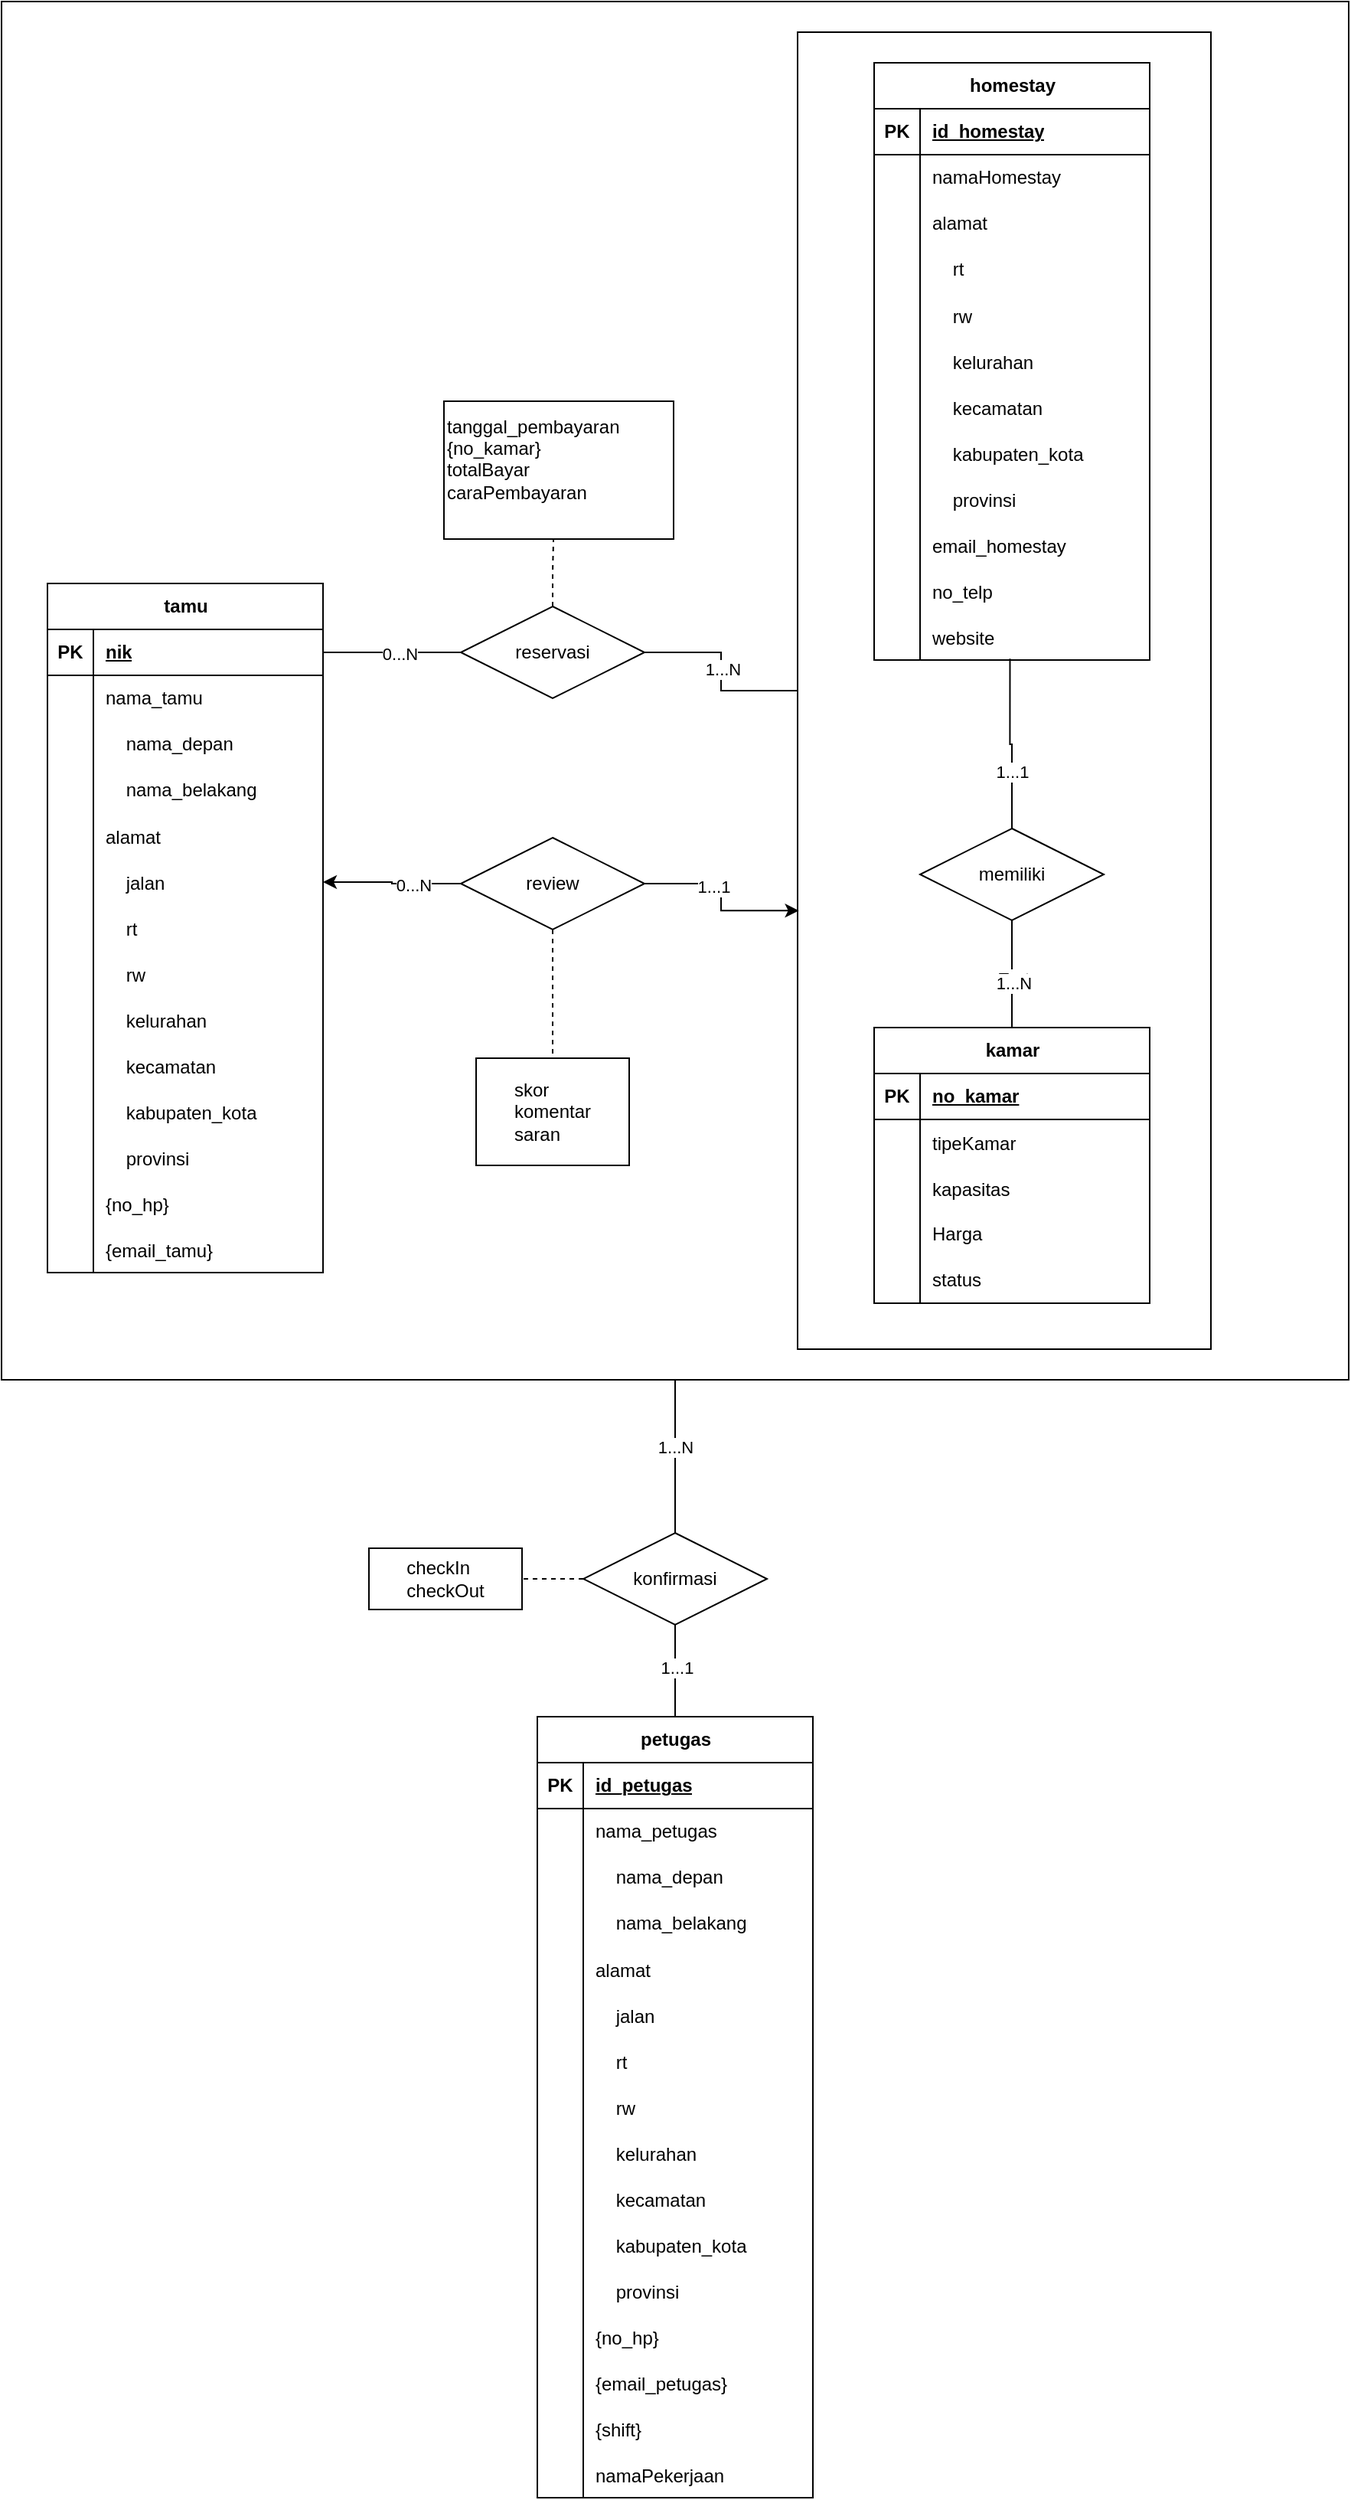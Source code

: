 <mxfile version="22.1.2" type="device" pages="2">
  <diagram name="Page-1" id="qcRQ6lao2Ol-X9UU2283">
    <mxGraphModel dx="1062" dy="1755" grid="1" gridSize="10" guides="1" tooltips="1" connect="1" arrows="1" fold="1" page="1" pageScale="1" pageWidth="850" pageHeight="1100" math="0" shadow="0">
      <root>
        <mxCell id="0" />
        <mxCell id="1" parent="0" />
        <mxCell id="jVv8E34fhfSHO-1IX0up-83" value="" style="whiteSpace=wrap;html=1;align=center;fillColor=none;" vertex="1" parent="1">
          <mxGeometry x="380" y="-570" width="880" height="900" as="geometry" />
        </mxCell>
        <mxCell id="jVv8E34fhfSHO-1IX0up-14" value="tamu" style="shape=table;startSize=30;container=1;collapsible=1;childLayout=tableLayout;fixedRows=1;rowLines=0;fontStyle=1;align=center;resizeLast=1;html=1;" vertex="1" parent="1">
          <mxGeometry x="410" y="-190" width="180" height="450" as="geometry" />
        </mxCell>
        <mxCell id="jVv8E34fhfSHO-1IX0up-15" value="" style="shape=tableRow;horizontal=0;startSize=0;swimlaneHead=0;swimlaneBody=0;fillColor=none;collapsible=0;dropTarget=0;points=[[0,0.5],[1,0.5]];portConstraint=eastwest;top=0;left=0;right=0;bottom=1;" vertex="1" parent="jVv8E34fhfSHO-1IX0up-14">
          <mxGeometry y="30" width="180" height="30" as="geometry" />
        </mxCell>
        <mxCell id="jVv8E34fhfSHO-1IX0up-16" value="PK" style="shape=partialRectangle;connectable=0;fillColor=none;top=0;left=0;bottom=0;right=0;fontStyle=1;overflow=hidden;whiteSpace=wrap;html=1;" vertex="1" parent="jVv8E34fhfSHO-1IX0up-15">
          <mxGeometry width="30" height="30" as="geometry">
            <mxRectangle width="30" height="30" as="alternateBounds" />
          </mxGeometry>
        </mxCell>
        <mxCell id="jVv8E34fhfSHO-1IX0up-17" value="nik" style="shape=partialRectangle;connectable=0;fillColor=none;top=0;left=0;bottom=0;right=0;align=left;spacingLeft=6;fontStyle=5;overflow=hidden;whiteSpace=wrap;html=1;" vertex="1" parent="jVv8E34fhfSHO-1IX0up-15">
          <mxGeometry x="30" width="150" height="30" as="geometry">
            <mxRectangle width="150" height="30" as="alternateBounds" />
          </mxGeometry>
        </mxCell>
        <mxCell id="jVv8E34fhfSHO-1IX0up-18" value="" style="shape=tableRow;horizontal=0;startSize=0;swimlaneHead=0;swimlaneBody=0;fillColor=none;collapsible=0;dropTarget=0;points=[[0,0.5],[1,0.5]];portConstraint=eastwest;top=0;left=0;right=0;bottom=0;" vertex="1" parent="jVv8E34fhfSHO-1IX0up-14">
          <mxGeometry y="60" width="180" height="30" as="geometry" />
        </mxCell>
        <mxCell id="jVv8E34fhfSHO-1IX0up-19" value="" style="shape=partialRectangle;connectable=0;fillColor=none;top=0;left=0;bottom=0;right=0;editable=1;overflow=hidden;whiteSpace=wrap;html=1;" vertex="1" parent="jVv8E34fhfSHO-1IX0up-18">
          <mxGeometry width="30" height="30" as="geometry">
            <mxRectangle width="30" height="30" as="alternateBounds" />
          </mxGeometry>
        </mxCell>
        <mxCell id="jVv8E34fhfSHO-1IX0up-20" value="nama_tamu" style="shape=partialRectangle;connectable=0;fillColor=none;top=0;left=0;bottom=0;right=0;align=left;spacingLeft=6;overflow=hidden;whiteSpace=wrap;html=1;" vertex="1" parent="jVv8E34fhfSHO-1IX0up-18">
          <mxGeometry x="30" width="150" height="30" as="geometry">
            <mxRectangle width="150" height="30" as="alternateBounds" />
          </mxGeometry>
        </mxCell>
        <mxCell id="jVv8E34fhfSHO-1IX0up-21" value="" style="shape=tableRow;horizontal=0;startSize=0;swimlaneHead=0;swimlaneBody=0;fillColor=none;collapsible=0;dropTarget=0;points=[[0,0.5],[1,0.5]];portConstraint=eastwest;top=0;left=0;right=0;bottom=0;" vertex="1" parent="jVv8E34fhfSHO-1IX0up-14">
          <mxGeometry y="90" width="180" height="30" as="geometry" />
        </mxCell>
        <mxCell id="jVv8E34fhfSHO-1IX0up-22" value="" style="shape=partialRectangle;connectable=0;fillColor=none;top=0;left=0;bottom=0;right=0;editable=1;overflow=hidden;whiteSpace=wrap;html=1;" vertex="1" parent="jVv8E34fhfSHO-1IX0up-21">
          <mxGeometry width="30" height="30" as="geometry">
            <mxRectangle width="30" height="30" as="alternateBounds" />
          </mxGeometry>
        </mxCell>
        <mxCell id="jVv8E34fhfSHO-1IX0up-23" value="&amp;nbsp; &amp;nbsp; nama_depan" style="shape=partialRectangle;connectable=0;fillColor=none;top=0;left=0;bottom=0;right=0;align=left;spacingLeft=6;overflow=hidden;whiteSpace=wrap;html=1;" vertex="1" parent="jVv8E34fhfSHO-1IX0up-21">
          <mxGeometry x="30" width="150" height="30" as="geometry">
            <mxRectangle width="150" height="30" as="alternateBounds" />
          </mxGeometry>
        </mxCell>
        <mxCell id="jVv8E34fhfSHO-1IX0up-24" value="" style="shape=tableRow;horizontal=0;startSize=0;swimlaneHead=0;swimlaneBody=0;fillColor=none;collapsible=0;dropTarget=0;points=[[0,0.5],[1,0.5]];portConstraint=eastwest;top=0;left=0;right=0;bottom=0;" vertex="1" parent="jVv8E34fhfSHO-1IX0up-14">
          <mxGeometry y="120" width="180" height="30" as="geometry" />
        </mxCell>
        <mxCell id="jVv8E34fhfSHO-1IX0up-25" value="" style="shape=partialRectangle;connectable=0;fillColor=none;top=0;left=0;bottom=0;right=0;editable=1;overflow=hidden;whiteSpace=wrap;html=1;" vertex="1" parent="jVv8E34fhfSHO-1IX0up-24">
          <mxGeometry width="30" height="30" as="geometry">
            <mxRectangle width="30" height="30" as="alternateBounds" />
          </mxGeometry>
        </mxCell>
        <mxCell id="jVv8E34fhfSHO-1IX0up-26" value="&amp;nbsp; &amp;nbsp; nama_belakang" style="shape=partialRectangle;connectable=0;fillColor=none;top=0;left=0;bottom=0;right=0;align=left;spacingLeft=6;overflow=hidden;whiteSpace=wrap;html=1;" vertex="1" parent="jVv8E34fhfSHO-1IX0up-24">
          <mxGeometry x="30" width="150" height="30" as="geometry">
            <mxRectangle width="150" height="30" as="alternateBounds" />
          </mxGeometry>
        </mxCell>
        <mxCell id="jVv8E34fhfSHO-1IX0up-105" value="" style="shape=tableRow;horizontal=0;startSize=0;swimlaneHead=0;swimlaneBody=0;fillColor=none;collapsible=0;dropTarget=0;points=[[0,0.5],[1,0.5]];portConstraint=eastwest;top=0;left=0;right=0;bottom=0;" vertex="1" parent="jVv8E34fhfSHO-1IX0up-14">
          <mxGeometry y="150" width="180" height="30" as="geometry" />
        </mxCell>
        <mxCell id="jVv8E34fhfSHO-1IX0up-106" value="" style="shape=partialRectangle;connectable=0;fillColor=none;top=0;left=0;bottom=0;right=0;editable=1;overflow=hidden;" vertex="1" parent="jVv8E34fhfSHO-1IX0up-105">
          <mxGeometry width="30" height="30" as="geometry">
            <mxRectangle width="30" height="30" as="alternateBounds" />
          </mxGeometry>
        </mxCell>
        <mxCell id="jVv8E34fhfSHO-1IX0up-107" value="alamat" style="shape=partialRectangle;connectable=0;fillColor=none;top=0;left=0;bottom=0;right=0;align=left;spacingLeft=6;overflow=hidden;" vertex="1" parent="jVv8E34fhfSHO-1IX0up-105">
          <mxGeometry x="30" width="150" height="30" as="geometry">
            <mxRectangle width="150" height="30" as="alternateBounds" />
          </mxGeometry>
        </mxCell>
        <mxCell id="jVv8E34fhfSHO-1IX0up-108" value="" style="shape=tableRow;horizontal=0;startSize=0;swimlaneHead=0;swimlaneBody=0;fillColor=none;collapsible=0;dropTarget=0;points=[[0,0.5],[1,0.5]];portConstraint=eastwest;top=0;left=0;right=0;bottom=0;" vertex="1" parent="jVv8E34fhfSHO-1IX0up-14">
          <mxGeometry y="180" width="180" height="30" as="geometry" />
        </mxCell>
        <mxCell id="jVv8E34fhfSHO-1IX0up-109" value="" style="shape=partialRectangle;connectable=0;fillColor=none;top=0;left=0;bottom=0;right=0;editable=1;overflow=hidden;" vertex="1" parent="jVv8E34fhfSHO-1IX0up-108">
          <mxGeometry width="30" height="30" as="geometry">
            <mxRectangle width="30" height="30" as="alternateBounds" />
          </mxGeometry>
        </mxCell>
        <mxCell id="jVv8E34fhfSHO-1IX0up-110" value="    jalan" style="shape=partialRectangle;connectable=0;fillColor=none;top=0;left=0;bottom=0;right=0;align=left;spacingLeft=6;overflow=hidden;" vertex="1" parent="jVv8E34fhfSHO-1IX0up-108">
          <mxGeometry x="30" width="150" height="30" as="geometry">
            <mxRectangle width="150" height="30" as="alternateBounds" />
          </mxGeometry>
        </mxCell>
        <mxCell id="jVv8E34fhfSHO-1IX0up-116" value="" style="shape=tableRow;horizontal=0;startSize=0;swimlaneHead=0;swimlaneBody=0;fillColor=none;collapsible=0;dropTarget=0;points=[[0,0.5],[1,0.5]];portConstraint=eastwest;top=0;left=0;right=0;bottom=0;" vertex="1" parent="jVv8E34fhfSHO-1IX0up-14">
          <mxGeometry y="210" width="180" height="30" as="geometry" />
        </mxCell>
        <mxCell id="jVv8E34fhfSHO-1IX0up-117" value="" style="shape=partialRectangle;connectable=0;fillColor=none;top=0;left=0;bottom=0;right=0;editable=1;overflow=hidden;" vertex="1" parent="jVv8E34fhfSHO-1IX0up-116">
          <mxGeometry width="30" height="30" as="geometry">
            <mxRectangle width="30" height="30" as="alternateBounds" />
          </mxGeometry>
        </mxCell>
        <mxCell id="jVv8E34fhfSHO-1IX0up-118" value="    rt" style="shape=partialRectangle;connectable=0;fillColor=none;top=0;left=0;bottom=0;right=0;align=left;spacingLeft=6;overflow=hidden;" vertex="1" parent="jVv8E34fhfSHO-1IX0up-116">
          <mxGeometry x="30" width="150" height="30" as="geometry">
            <mxRectangle width="150" height="30" as="alternateBounds" />
          </mxGeometry>
        </mxCell>
        <mxCell id="jVv8E34fhfSHO-1IX0up-119" value="" style="shape=tableRow;horizontal=0;startSize=0;swimlaneHead=0;swimlaneBody=0;fillColor=none;collapsible=0;dropTarget=0;points=[[0,0.5],[1,0.5]];portConstraint=eastwest;top=0;left=0;right=0;bottom=0;" vertex="1" parent="jVv8E34fhfSHO-1IX0up-14">
          <mxGeometry y="240" width="180" height="30" as="geometry" />
        </mxCell>
        <mxCell id="jVv8E34fhfSHO-1IX0up-120" value="" style="shape=partialRectangle;connectable=0;fillColor=none;top=0;left=0;bottom=0;right=0;editable=1;overflow=hidden;" vertex="1" parent="jVv8E34fhfSHO-1IX0up-119">
          <mxGeometry width="30" height="30" as="geometry">
            <mxRectangle width="30" height="30" as="alternateBounds" />
          </mxGeometry>
        </mxCell>
        <mxCell id="jVv8E34fhfSHO-1IX0up-121" value="    rw" style="shape=partialRectangle;connectable=0;fillColor=none;top=0;left=0;bottom=0;right=0;align=left;spacingLeft=6;overflow=hidden;" vertex="1" parent="jVv8E34fhfSHO-1IX0up-119">
          <mxGeometry x="30" width="150" height="30" as="geometry">
            <mxRectangle width="150" height="30" as="alternateBounds" />
          </mxGeometry>
        </mxCell>
        <mxCell id="jVv8E34fhfSHO-1IX0up-122" value="" style="shape=tableRow;horizontal=0;startSize=0;swimlaneHead=0;swimlaneBody=0;fillColor=none;collapsible=0;dropTarget=0;points=[[0,0.5],[1,0.5]];portConstraint=eastwest;top=0;left=0;right=0;bottom=0;" vertex="1" parent="jVv8E34fhfSHO-1IX0up-14">
          <mxGeometry y="270" width="180" height="30" as="geometry" />
        </mxCell>
        <mxCell id="jVv8E34fhfSHO-1IX0up-123" value="" style="shape=partialRectangle;connectable=0;fillColor=none;top=0;left=0;bottom=0;right=0;editable=1;overflow=hidden;" vertex="1" parent="jVv8E34fhfSHO-1IX0up-122">
          <mxGeometry width="30" height="30" as="geometry">
            <mxRectangle width="30" height="30" as="alternateBounds" />
          </mxGeometry>
        </mxCell>
        <mxCell id="jVv8E34fhfSHO-1IX0up-124" value="    kelurahan" style="shape=partialRectangle;connectable=0;fillColor=none;top=0;left=0;bottom=0;right=0;align=left;spacingLeft=6;overflow=hidden;" vertex="1" parent="jVv8E34fhfSHO-1IX0up-122">
          <mxGeometry x="30" width="150" height="30" as="geometry">
            <mxRectangle width="150" height="30" as="alternateBounds" />
          </mxGeometry>
        </mxCell>
        <mxCell id="jVv8E34fhfSHO-1IX0up-125" value="" style="shape=tableRow;horizontal=0;startSize=0;swimlaneHead=0;swimlaneBody=0;fillColor=none;collapsible=0;dropTarget=0;points=[[0,0.5],[1,0.5]];portConstraint=eastwest;top=0;left=0;right=0;bottom=0;" vertex="1" parent="jVv8E34fhfSHO-1IX0up-14">
          <mxGeometry y="300" width="180" height="30" as="geometry" />
        </mxCell>
        <mxCell id="jVv8E34fhfSHO-1IX0up-126" value="" style="shape=partialRectangle;connectable=0;fillColor=none;top=0;left=0;bottom=0;right=0;editable=1;overflow=hidden;" vertex="1" parent="jVv8E34fhfSHO-1IX0up-125">
          <mxGeometry width="30" height="30" as="geometry">
            <mxRectangle width="30" height="30" as="alternateBounds" />
          </mxGeometry>
        </mxCell>
        <mxCell id="jVv8E34fhfSHO-1IX0up-127" value="    kecamatan" style="shape=partialRectangle;connectable=0;fillColor=none;top=0;left=0;bottom=0;right=0;align=left;spacingLeft=6;overflow=hidden;" vertex="1" parent="jVv8E34fhfSHO-1IX0up-125">
          <mxGeometry x="30" width="150" height="30" as="geometry">
            <mxRectangle width="150" height="30" as="alternateBounds" />
          </mxGeometry>
        </mxCell>
        <mxCell id="jVv8E34fhfSHO-1IX0up-128" value="" style="shape=tableRow;horizontal=0;startSize=0;swimlaneHead=0;swimlaneBody=0;fillColor=none;collapsible=0;dropTarget=0;points=[[0,0.5],[1,0.5]];portConstraint=eastwest;top=0;left=0;right=0;bottom=0;" vertex="1" parent="jVv8E34fhfSHO-1IX0up-14">
          <mxGeometry y="330" width="180" height="30" as="geometry" />
        </mxCell>
        <mxCell id="jVv8E34fhfSHO-1IX0up-129" value="" style="shape=partialRectangle;connectable=0;fillColor=none;top=0;left=0;bottom=0;right=0;editable=1;overflow=hidden;" vertex="1" parent="jVv8E34fhfSHO-1IX0up-128">
          <mxGeometry width="30" height="30" as="geometry">
            <mxRectangle width="30" height="30" as="alternateBounds" />
          </mxGeometry>
        </mxCell>
        <mxCell id="jVv8E34fhfSHO-1IX0up-130" value="    kabupaten_kota" style="shape=partialRectangle;connectable=0;fillColor=none;top=0;left=0;bottom=0;right=0;align=left;spacingLeft=6;overflow=hidden;" vertex="1" parent="jVv8E34fhfSHO-1IX0up-128">
          <mxGeometry x="30" width="150" height="30" as="geometry">
            <mxRectangle width="150" height="30" as="alternateBounds" />
          </mxGeometry>
        </mxCell>
        <mxCell id="jVv8E34fhfSHO-1IX0up-131" value="" style="shape=tableRow;horizontal=0;startSize=0;swimlaneHead=0;swimlaneBody=0;fillColor=none;collapsible=0;dropTarget=0;points=[[0,0.5],[1,0.5]];portConstraint=eastwest;top=0;left=0;right=0;bottom=0;" vertex="1" parent="jVv8E34fhfSHO-1IX0up-14">
          <mxGeometry y="360" width="180" height="30" as="geometry" />
        </mxCell>
        <mxCell id="jVv8E34fhfSHO-1IX0up-132" value="" style="shape=partialRectangle;connectable=0;fillColor=none;top=0;left=0;bottom=0;right=0;editable=1;overflow=hidden;" vertex="1" parent="jVv8E34fhfSHO-1IX0up-131">
          <mxGeometry width="30" height="30" as="geometry">
            <mxRectangle width="30" height="30" as="alternateBounds" />
          </mxGeometry>
        </mxCell>
        <mxCell id="jVv8E34fhfSHO-1IX0up-133" value="    provinsi" style="shape=partialRectangle;connectable=0;fillColor=none;top=0;left=0;bottom=0;right=0;align=left;spacingLeft=6;overflow=hidden;" vertex="1" parent="jVv8E34fhfSHO-1IX0up-131">
          <mxGeometry x="30" width="150" height="30" as="geometry">
            <mxRectangle width="150" height="30" as="alternateBounds" />
          </mxGeometry>
        </mxCell>
        <mxCell id="jVv8E34fhfSHO-1IX0up-134" value="" style="shape=tableRow;horizontal=0;startSize=0;swimlaneHead=0;swimlaneBody=0;fillColor=none;collapsible=0;dropTarget=0;points=[[0,0.5],[1,0.5]];portConstraint=eastwest;top=0;left=0;right=0;bottom=0;" vertex="1" parent="jVv8E34fhfSHO-1IX0up-14">
          <mxGeometry y="390" width="180" height="30" as="geometry" />
        </mxCell>
        <mxCell id="jVv8E34fhfSHO-1IX0up-135" value="" style="shape=partialRectangle;connectable=0;fillColor=none;top=0;left=0;bottom=0;right=0;editable=1;overflow=hidden;" vertex="1" parent="jVv8E34fhfSHO-1IX0up-134">
          <mxGeometry width="30" height="30" as="geometry">
            <mxRectangle width="30" height="30" as="alternateBounds" />
          </mxGeometry>
        </mxCell>
        <mxCell id="jVv8E34fhfSHO-1IX0up-136" value="{no_hp}" style="shape=partialRectangle;connectable=0;fillColor=none;top=0;left=0;bottom=0;right=0;align=left;spacingLeft=6;overflow=hidden;" vertex="1" parent="jVv8E34fhfSHO-1IX0up-134">
          <mxGeometry x="30" width="150" height="30" as="geometry">
            <mxRectangle width="150" height="30" as="alternateBounds" />
          </mxGeometry>
        </mxCell>
        <mxCell id="jVv8E34fhfSHO-1IX0up-137" value="" style="shape=tableRow;horizontal=0;startSize=0;swimlaneHead=0;swimlaneBody=0;fillColor=none;collapsible=0;dropTarget=0;points=[[0,0.5],[1,0.5]];portConstraint=eastwest;top=0;left=0;right=0;bottom=0;" vertex="1" parent="jVv8E34fhfSHO-1IX0up-14">
          <mxGeometry y="420" width="180" height="30" as="geometry" />
        </mxCell>
        <mxCell id="jVv8E34fhfSHO-1IX0up-138" value="" style="shape=partialRectangle;connectable=0;fillColor=none;top=0;left=0;bottom=0;right=0;editable=1;overflow=hidden;" vertex="1" parent="jVv8E34fhfSHO-1IX0up-137">
          <mxGeometry width="30" height="30" as="geometry">
            <mxRectangle width="30" height="30" as="alternateBounds" />
          </mxGeometry>
        </mxCell>
        <mxCell id="jVv8E34fhfSHO-1IX0up-139" value="{email_tamu}" style="shape=partialRectangle;connectable=0;fillColor=none;top=0;left=0;bottom=0;right=0;align=left;spacingLeft=6;overflow=hidden;" vertex="1" parent="jVv8E34fhfSHO-1IX0up-137">
          <mxGeometry x="30" width="150" height="30" as="geometry">
            <mxRectangle width="150" height="30" as="alternateBounds" />
          </mxGeometry>
        </mxCell>
        <mxCell id="jVv8E34fhfSHO-1IX0up-81" style="edgeStyle=orthogonalEdgeStyle;rounded=0;orthogonalLoop=1;jettySize=auto;html=1;endArrow=none;endFill=0;" edge="1" parent="1" source="jVv8E34fhfSHO-1IX0up-53" target="jVv8E34fhfSHO-1IX0up-15">
          <mxGeometry relative="1" as="geometry" />
        </mxCell>
        <mxCell id="jVv8E34fhfSHO-1IX0up-94" value="0...N" style="edgeLabel;html=1;align=center;verticalAlign=middle;resizable=0;points=[];" vertex="1" connectable="0" parent="jVv8E34fhfSHO-1IX0up-81">
          <mxGeometry x="-0.102" y="1" relative="1" as="geometry">
            <mxPoint as="offset" />
          </mxGeometry>
        </mxCell>
        <mxCell id="jVv8E34fhfSHO-1IX0up-82" style="edgeStyle=orthogonalEdgeStyle;rounded=0;orthogonalLoop=1;jettySize=auto;html=1;entryX=0;entryY=0.5;entryDx=0;entryDy=0;endArrow=none;endFill=0;" edge="1" parent="1" source="jVv8E34fhfSHO-1IX0up-53" target="jVv8E34fhfSHO-1IX0up-160">
          <mxGeometry relative="1" as="geometry">
            <mxPoint x="600" y="-105" as="targetPoint" />
          </mxGeometry>
        </mxCell>
        <mxCell id="jVv8E34fhfSHO-1IX0up-95" value="1...N" style="edgeLabel;html=1;align=center;verticalAlign=middle;resizable=0;points=[];" vertex="1" connectable="0" parent="jVv8E34fhfSHO-1IX0up-82">
          <mxGeometry x="-0.035" y="1" relative="1" as="geometry">
            <mxPoint as="offset" />
          </mxGeometry>
        </mxCell>
        <mxCell id="jVv8E34fhfSHO-1IX0up-53" value="reservasi" style="shape=rhombus;perimeter=rhombusPerimeter;whiteSpace=wrap;html=1;align=center;" vertex="1" parent="1">
          <mxGeometry x="680" y="-175" width="120" height="60" as="geometry" />
        </mxCell>
        <mxCell id="jVv8E34fhfSHO-1IX0up-88" style="edgeStyle=orthogonalEdgeStyle;rounded=0;orthogonalLoop=1;jettySize=auto;html=1;entryX=0.5;entryY=1;entryDx=0;entryDy=0;endArrow=none;endFill=0;" edge="1" parent="1" source="jVv8E34fhfSHO-1IX0up-86" target="jVv8E34fhfSHO-1IX0up-83">
          <mxGeometry relative="1" as="geometry" />
        </mxCell>
        <mxCell id="jVv8E34fhfSHO-1IX0up-90" value="1...N" style="edgeLabel;html=1;align=center;verticalAlign=middle;resizable=0;points=[];" vertex="1" connectable="0" parent="jVv8E34fhfSHO-1IX0up-88">
          <mxGeometry x="0.127" relative="1" as="geometry">
            <mxPoint as="offset" />
          </mxGeometry>
        </mxCell>
        <mxCell id="jVv8E34fhfSHO-1IX0up-268" style="edgeStyle=orthogonalEdgeStyle;rounded=0;orthogonalLoop=1;jettySize=auto;html=1;endArrow=none;endFill=0;dashed=1;" edge="1" parent="1" source="jVv8E34fhfSHO-1IX0up-86" target="jVv8E34fhfSHO-1IX0up-267">
          <mxGeometry relative="1" as="geometry" />
        </mxCell>
        <mxCell id="jVv8E34fhfSHO-1IX0up-381" style="edgeStyle=orthogonalEdgeStyle;rounded=0;orthogonalLoop=1;jettySize=auto;html=1;entryX=0.5;entryY=0;entryDx=0;entryDy=0;endArrow=none;endFill=0;" edge="1" parent="1" source="jVv8E34fhfSHO-1IX0up-86" target="jVv8E34fhfSHO-1IX0up-338">
          <mxGeometry relative="1" as="geometry" />
        </mxCell>
        <mxCell id="jVv8E34fhfSHO-1IX0up-382" value="1...1" style="edgeLabel;html=1;align=center;verticalAlign=middle;resizable=0;points=[];" vertex="1" connectable="0" parent="jVv8E34fhfSHO-1IX0up-381">
          <mxGeometry x="-0.086" y="1" relative="1" as="geometry">
            <mxPoint as="offset" />
          </mxGeometry>
        </mxCell>
        <mxCell id="jVv8E34fhfSHO-1IX0up-86" value="konfirmasi" style="shape=rhombus;perimeter=rhombusPerimeter;whiteSpace=wrap;html=1;align=center;" vertex="1" parent="1">
          <mxGeometry x="760" y="430" width="120" height="60" as="geometry" />
        </mxCell>
        <mxCell id="jVv8E34fhfSHO-1IX0up-160" value="" style="whiteSpace=wrap;html=1;align=center;fillColor=none;" vertex="1" parent="1">
          <mxGeometry x="900" y="-550" width="270" height="860" as="geometry" />
        </mxCell>
        <mxCell id="jVv8E34fhfSHO-1IX0up-146" value="kamar" style="shape=table;startSize=30;container=1;collapsible=1;childLayout=tableLayout;fixedRows=1;rowLines=0;fontStyle=1;align=center;resizeLast=1;html=1;" vertex="1" parent="1">
          <mxGeometry x="950" y="100" width="180" height="180" as="geometry" />
        </mxCell>
        <mxCell id="jVv8E34fhfSHO-1IX0up-147" value="" style="shape=tableRow;horizontal=0;startSize=0;swimlaneHead=0;swimlaneBody=0;fillColor=none;collapsible=0;dropTarget=0;points=[[0,0.5],[1,0.5]];portConstraint=eastwest;top=0;left=0;right=0;bottom=1;" vertex="1" parent="jVv8E34fhfSHO-1IX0up-146">
          <mxGeometry y="30" width="180" height="30" as="geometry" />
        </mxCell>
        <mxCell id="jVv8E34fhfSHO-1IX0up-148" value="PK" style="shape=partialRectangle;connectable=0;fillColor=none;top=0;left=0;bottom=0;right=0;fontStyle=1;overflow=hidden;whiteSpace=wrap;html=1;" vertex="1" parent="jVv8E34fhfSHO-1IX0up-147">
          <mxGeometry width="30" height="30" as="geometry">
            <mxRectangle width="30" height="30" as="alternateBounds" />
          </mxGeometry>
        </mxCell>
        <mxCell id="jVv8E34fhfSHO-1IX0up-149" value="no_kamar" style="shape=partialRectangle;connectable=0;fillColor=none;top=0;left=0;bottom=0;right=0;align=left;spacingLeft=6;fontStyle=5;overflow=hidden;whiteSpace=wrap;html=1;" vertex="1" parent="jVv8E34fhfSHO-1IX0up-147">
          <mxGeometry x="30" width="150" height="30" as="geometry">
            <mxRectangle width="150" height="30" as="alternateBounds" />
          </mxGeometry>
        </mxCell>
        <mxCell id="jVv8E34fhfSHO-1IX0up-174" value="" style="shape=tableRow;horizontal=0;startSize=0;swimlaneHead=0;swimlaneBody=0;fillColor=none;collapsible=0;dropTarget=0;points=[[0,0.5],[1,0.5]];portConstraint=eastwest;top=0;left=0;right=0;bottom=0;" vertex="1" parent="jVv8E34fhfSHO-1IX0up-146">
          <mxGeometry y="60" width="180" height="30" as="geometry" />
        </mxCell>
        <mxCell id="jVv8E34fhfSHO-1IX0up-175" value="" style="shape=partialRectangle;connectable=0;fillColor=none;top=0;left=0;bottom=0;right=0;editable=1;overflow=hidden;" vertex="1" parent="jVv8E34fhfSHO-1IX0up-174">
          <mxGeometry width="30" height="30" as="geometry">
            <mxRectangle width="30" height="30" as="alternateBounds" />
          </mxGeometry>
        </mxCell>
        <mxCell id="jVv8E34fhfSHO-1IX0up-176" value="tipeKamar" style="shape=partialRectangle;connectable=0;fillColor=none;top=0;left=0;bottom=0;right=0;align=left;spacingLeft=6;overflow=hidden;" vertex="1" parent="jVv8E34fhfSHO-1IX0up-174">
          <mxGeometry x="30" width="150" height="30" as="geometry">
            <mxRectangle width="150" height="30" as="alternateBounds" />
          </mxGeometry>
        </mxCell>
        <mxCell id="jVv8E34fhfSHO-1IX0up-194" value="" style="shape=tableRow;horizontal=0;startSize=0;swimlaneHead=0;swimlaneBody=0;fillColor=none;collapsible=0;dropTarget=0;points=[[0,0.5],[1,0.5]];portConstraint=eastwest;top=0;left=0;right=0;bottom=0;" vertex="1" parent="jVv8E34fhfSHO-1IX0up-146">
          <mxGeometry y="90" width="180" height="30" as="geometry" />
        </mxCell>
        <mxCell id="jVv8E34fhfSHO-1IX0up-195" value="" style="shape=partialRectangle;connectable=0;fillColor=none;top=0;left=0;bottom=0;right=0;editable=1;overflow=hidden;" vertex="1" parent="jVv8E34fhfSHO-1IX0up-194">
          <mxGeometry width="30" height="30" as="geometry">
            <mxRectangle width="30" height="30" as="alternateBounds" />
          </mxGeometry>
        </mxCell>
        <mxCell id="jVv8E34fhfSHO-1IX0up-196" value="kapasitas" style="shape=partialRectangle;connectable=0;fillColor=none;top=0;left=0;bottom=0;right=0;align=left;spacingLeft=6;overflow=hidden;" vertex="1" parent="jVv8E34fhfSHO-1IX0up-194">
          <mxGeometry x="30" width="150" height="30" as="geometry">
            <mxRectangle width="150" height="30" as="alternateBounds" />
          </mxGeometry>
        </mxCell>
        <mxCell id="jVv8E34fhfSHO-1IX0up-153" value="" style="shape=tableRow;horizontal=0;startSize=0;swimlaneHead=0;swimlaneBody=0;fillColor=none;collapsible=0;dropTarget=0;points=[[0,0.5],[1,0.5]];portConstraint=eastwest;top=0;left=0;right=0;bottom=0;" vertex="1" parent="jVv8E34fhfSHO-1IX0up-146">
          <mxGeometry y="120" width="180" height="30" as="geometry" />
        </mxCell>
        <mxCell id="jVv8E34fhfSHO-1IX0up-154" value="" style="shape=partialRectangle;connectable=0;fillColor=none;top=0;left=0;bottom=0;right=0;editable=1;overflow=hidden;whiteSpace=wrap;html=1;" vertex="1" parent="jVv8E34fhfSHO-1IX0up-153">
          <mxGeometry width="30" height="30" as="geometry">
            <mxRectangle width="30" height="30" as="alternateBounds" />
          </mxGeometry>
        </mxCell>
        <mxCell id="jVv8E34fhfSHO-1IX0up-155" value="Harga" style="shape=partialRectangle;connectable=0;fillColor=none;top=0;left=0;bottom=0;right=0;align=left;spacingLeft=6;overflow=hidden;whiteSpace=wrap;html=1;" vertex="1" parent="jVv8E34fhfSHO-1IX0up-153">
          <mxGeometry x="30" width="150" height="30" as="geometry">
            <mxRectangle width="150" height="30" as="alternateBounds" />
          </mxGeometry>
        </mxCell>
        <mxCell id="jVv8E34fhfSHO-1IX0up-156" value="" style="shape=tableRow;horizontal=0;startSize=0;swimlaneHead=0;swimlaneBody=0;fillColor=none;collapsible=0;dropTarget=0;points=[[0,0.5],[1,0.5]];portConstraint=eastwest;top=0;left=0;right=0;bottom=0;" vertex="1" parent="jVv8E34fhfSHO-1IX0up-146">
          <mxGeometry y="150" width="180" height="30" as="geometry" />
        </mxCell>
        <mxCell id="jVv8E34fhfSHO-1IX0up-157" value="" style="shape=partialRectangle;connectable=0;fillColor=none;top=0;left=0;bottom=0;right=0;editable=1;overflow=hidden;whiteSpace=wrap;html=1;" vertex="1" parent="jVv8E34fhfSHO-1IX0up-156">
          <mxGeometry width="30" height="30" as="geometry">
            <mxRectangle width="30" height="30" as="alternateBounds" />
          </mxGeometry>
        </mxCell>
        <mxCell id="jVv8E34fhfSHO-1IX0up-158" value="status" style="shape=partialRectangle;connectable=0;fillColor=none;top=0;left=0;bottom=0;right=0;align=left;spacingLeft=6;overflow=hidden;whiteSpace=wrap;html=1;" vertex="1" parent="jVv8E34fhfSHO-1IX0up-156">
          <mxGeometry x="30" width="150" height="30" as="geometry">
            <mxRectangle width="150" height="30" as="alternateBounds" />
          </mxGeometry>
        </mxCell>
        <mxCell id="jVv8E34fhfSHO-1IX0up-197" value="homestay" style="shape=table;startSize=30;container=1;collapsible=1;childLayout=tableLayout;fixedRows=1;rowLines=0;fontStyle=1;align=center;resizeLast=1;html=1;" vertex="1" parent="1">
          <mxGeometry x="950" y="-530" width="180" height="390" as="geometry" />
        </mxCell>
        <mxCell id="jVv8E34fhfSHO-1IX0up-198" value="" style="shape=tableRow;horizontal=0;startSize=0;swimlaneHead=0;swimlaneBody=0;fillColor=none;collapsible=0;dropTarget=0;points=[[0,0.5],[1,0.5]];portConstraint=eastwest;top=0;left=0;right=0;bottom=1;" vertex="1" parent="jVv8E34fhfSHO-1IX0up-197">
          <mxGeometry y="30" width="180" height="30" as="geometry" />
        </mxCell>
        <mxCell id="jVv8E34fhfSHO-1IX0up-199" value="PK" style="shape=partialRectangle;connectable=0;fillColor=none;top=0;left=0;bottom=0;right=0;fontStyle=1;overflow=hidden;whiteSpace=wrap;html=1;" vertex="1" parent="jVv8E34fhfSHO-1IX0up-198">
          <mxGeometry width="30" height="30" as="geometry">
            <mxRectangle width="30" height="30" as="alternateBounds" />
          </mxGeometry>
        </mxCell>
        <mxCell id="jVv8E34fhfSHO-1IX0up-200" value="id_homestay" style="shape=partialRectangle;connectable=0;fillColor=none;top=0;left=0;bottom=0;right=0;align=left;spacingLeft=6;fontStyle=5;overflow=hidden;whiteSpace=wrap;html=1;" vertex="1" parent="jVv8E34fhfSHO-1IX0up-198">
          <mxGeometry x="30" width="150" height="30" as="geometry">
            <mxRectangle width="150" height="30" as="alternateBounds" />
          </mxGeometry>
        </mxCell>
        <mxCell id="jVv8E34fhfSHO-1IX0up-201" value="" style="shape=tableRow;horizontal=0;startSize=0;swimlaneHead=0;swimlaneBody=0;fillColor=none;collapsible=0;dropTarget=0;points=[[0,0.5],[1,0.5]];portConstraint=eastwest;top=0;left=0;right=0;bottom=0;" vertex="1" parent="jVv8E34fhfSHO-1IX0up-197">
          <mxGeometry y="60" width="180" height="30" as="geometry" />
        </mxCell>
        <mxCell id="jVv8E34fhfSHO-1IX0up-202" value="" style="shape=partialRectangle;connectable=0;fillColor=none;top=0;left=0;bottom=0;right=0;editable=1;overflow=hidden;whiteSpace=wrap;html=1;" vertex="1" parent="jVv8E34fhfSHO-1IX0up-201">
          <mxGeometry width="30" height="30" as="geometry">
            <mxRectangle width="30" height="30" as="alternateBounds" />
          </mxGeometry>
        </mxCell>
        <mxCell id="jVv8E34fhfSHO-1IX0up-203" value="namaHomestay" style="shape=partialRectangle;connectable=0;fillColor=none;top=0;left=0;bottom=0;right=0;align=left;spacingLeft=6;overflow=hidden;whiteSpace=wrap;html=1;" vertex="1" parent="jVv8E34fhfSHO-1IX0up-201">
          <mxGeometry x="30" width="150" height="30" as="geometry">
            <mxRectangle width="150" height="30" as="alternateBounds" />
          </mxGeometry>
        </mxCell>
        <mxCell id="jVv8E34fhfSHO-1IX0up-204" value="" style="shape=tableRow;horizontal=0;startSize=0;swimlaneHead=0;swimlaneBody=0;fillColor=none;collapsible=0;dropTarget=0;points=[[0,0.5],[1,0.5]];portConstraint=eastwest;top=0;left=0;right=0;bottom=0;" vertex="1" parent="jVv8E34fhfSHO-1IX0up-197">
          <mxGeometry y="90" width="180" height="30" as="geometry" />
        </mxCell>
        <mxCell id="jVv8E34fhfSHO-1IX0up-205" value="" style="shape=partialRectangle;connectable=0;fillColor=none;top=0;left=0;bottom=0;right=0;editable=1;overflow=hidden;whiteSpace=wrap;html=1;" vertex="1" parent="jVv8E34fhfSHO-1IX0up-204">
          <mxGeometry width="30" height="30" as="geometry">
            <mxRectangle width="30" height="30" as="alternateBounds" />
          </mxGeometry>
        </mxCell>
        <mxCell id="jVv8E34fhfSHO-1IX0up-206" value="alamat" style="shape=partialRectangle;connectable=0;fillColor=none;top=0;left=0;bottom=0;right=0;align=left;spacingLeft=6;overflow=hidden;whiteSpace=wrap;html=1;" vertex="1" parent="jVv8E34fhfSHO-1IX0up-204">
          <mxGeometry x="30" width="150" height="30" as="geometry">
            <mxRectangle width="150" height="30" as="alternateBounds" />
          </mxGeometry>
        </mxCell>
        <mxCell id="jVv8E34fhfSHO-1IX0up-207" value="" style="shape=tableRow;horizontal=0;startSize=0;swimlaneHead=0;swimlaneBody=0;fillColor=none;collapsible=0;dropTarget=0;points=[[0,0.5],[1,0.5]];portConstraint=eastwest;top=0;left=0;right=0;bottom=0;" vertex="1" parent="jVv8E34fhfSHO-1IX0up-197">
          <mxGeometry y="120" width="180" height="30" as="geometry" />
        </mxCell>
        <mxCell id="jVv8E34fhfSHO-1IX0up-208" value="" style="shape=partialRectangle;connectable=0;fillColor=none;top=0;left=0;bottom=0;right=0;editable=1;overflow=hidden;whiteSpace=wrap;html=1;" vertex="1" parent="jVv8E34fhfSHO-1IX0up-207">
          <mxGeometry width="30" height="30" as="geometry">
            <mxRectangle width="30" height="30" as="alternateBounds" />
          </mxGeometry>
        </mxCell>
        <mxCell id="jVv8E34fhfSHO-1IX0up-209" value="&amp;nbsp; &amp;nbsp; rt" style="shape=partialRectangle;connectable=0;fillColor=none;top=0;left=0;bottom=0;right=0;align=left;spacingLeft=6;overflow=hidden;whiteSpace=wrap;html=1;" vertex="1" parent="jVv8E34fhfSHO-1IX0up-207">
          <mxGeometry x="30" width="150" height="30" as="geometry">
            <mxRectangle width="150" height="30" as="alternateBounds" />
          </mxGeometry>
        </mxCell>
        <mxCell id="jVv8E34fhfSHO-1IX0up-219" value="" style="shape=tableRow;horizontal=0;startSize=0;swimlaneHead=0;swimlaneBody=0;fillColor=none;collapsible=0;dropTarget=0;points=[[0,0.5],[1,0.5]];portConstraint=eastwest;top=0;left=0;right=0;bottom=0;" vertex="1" parent="jVv8E34fhfSHO-1IX0up-197">
          <mxGeometry y="150" width="180" height="30" as="geometry" />
        </mxCell>
        <mxCell id="jVv8E34fhfSHO-1IX0up-220" value="" style="shape=partialRectangle;connectable=0;fillColor=none;top=0;left=0;bottom=0;right=0;editable=1;overflow=hidden;" vertex="1" parent="jVv8E34fhfSHO-1IX0up-219">
          <mxGeometry width="30" height="30" as="geometry">
            <mxRectangle width="30" height="30" as="alternateBounds" />
          </mxGeometry>
        </mxCell>
        <mxCell id="jVv8E34fhfSHO-1IX0up-221" value="    rw" style="shape=partialRectangle;connectable=0;fillColor=none;top=0;left=0;bottom=0;right=0;align=left;spacingLeft=6;overflow=hidden;" vertex="1" parent="jVv8E34fhfSHO-1IX0up-219">
          <mxGeometry x="30" width="150" height="30" as="geometry">
            <mxRectangle width="150" height="30" as="alternateBounds" />
          </mxGeometry>
        </mxCell>
        <mxCell id="jVv8E34fhfSHO-1IX0up-229" value="" style="shape=tableRow;horizontal=0;startSize=0;swimlaneHead=0;swimlaneBody=0;fillColor=none;collapsible=0;dropTarget=0;points=[[0,0.5],[1,0.5]];portConstraint=eastwest;top=0;left=0;right=0;bottom=0;" vertex="1" parent="jVv8E34fhfSHO-1IX0up-197">
          <mxGeometry y="180" width="180" height="30" as="geometry" />
        </mxCell>
        <mxCell id="jVv8E34fhfSHO-1IX0up-230" value="" style="shape=partialRectangle;connectable=0;fillColor=none;top=0;left=0;bottom=0;right=0;editable=1;overflow=hidden;" vertex="1" parent="jVv8E34fhfSHO-1IX0up-229">
          <mxGeometry width="30" height="30" as="geometry">
            <mxRectangle width="30" height="30" as="alternateBounds" />
          </mxGeometry>
        </mxCell>
        <mxCell id="jVv8E34fhfSHO-1IX0up-231" value="    kelurahan" style="shape=partialRectangle;connectable=0;fillColor=none;top=0;left=0;bottom=0;right=0;align=left;spacingLeft=6;overflow=hidden;" vertex="1" parent="jVv8E34fhfSHO-1IX0up-229">
          <mxGeometry x="30" width="150" height="30" as="geometry">
            <mxRectangle width="150" height="30" as="alternateBounds" />
          </mxGeometry>
        </mxCell>
        <mxCell id="jVv8E34fhfSHO-1IX0up-236" value="" style="shape=tableRow;horizontal=0;startSize=0;swimlaneHead=0;swimlaneBody=0;fillColor=none;collapsible=0;dropTarget=0;points=[[0,0.5],[1,0.5]];portConstraint=eastwest;top=0;left=0;right=0;bottom=0;" vertex="1" parent="jVv8E34fhfSHO-1IX0up-197">
          <mxGeometry y="210" width="180" height="30" as="geometry" />
        </mxCell>
        <mxCell id="jVv8E34fhfSHO-1IX0up-237" value="" style="shape=partialRectangle;connectable=0;fillColor=none;top=0;left=0;bottom=0;right=0;editable=1;overflow=hidden;" vertex="1" parent="jVv8E34fhfSHO-1IX0up-236">
          <mxGeometry width="30" height="30" as="geometry">
            <mxRectangle width="30" height="30" as="alternateBounds" />
          </mxGeometry>
        </mxCell>
        <mxCell id="jVv8E34fhfSHO-1IX0up-238" value="    kecamatan" style="shape=partialRectangle;connectable=0;fillColor=none;top=0;left=0;bottom=0;right=0;align=left;spacingLeft=6;overflow=hidden;" vertex="1" parent="jVv8E34fhfSHO-1IX0up-236">
          <mxGeometry x="30" width="150" height="30" as="geometry">
            <mxRectangle width="150" height="30" as="alternateBounds" />
          </mxGeometry>
        </mxCell>
        <mxCell id="jVv8E34fhfSHO-1IX0up-239" value="" style="shape=tableRow;horizontal=0;startSize=0;swimlaneHead=0;swimlaneBody=0;fillColor=none;collapsible=0;dropTarget=0;points=[[0,0.5],[1,0.5]];portConstraint=eastwest;top=0;left=0;right=0;bottom=0;" vertex="1" parent="jVv8E34fhfSHO-1IX0up-197">
          <mxGeometry y="240" width="180" height="30" as="geometry" />
        </mxCell>
        <mxCell id="jVv8E34fhfSHO-1IX0up-240" value="" style="shape=partialRectangle;connectable=0;fillColor=none;top=0;left=0;bottom=0;right=0;editable=1;overflow=hidden;" vertex="1" parent="jVv8E34fhfSHO-1IX0up-239">
          <mxGeometry width="30" height="30" as="geometry">
            <mxRectangle width="30" height="30" as="alternateBounds" />
          </mxGeometry>
        </mxCell>
        <mxCell id="jVv8E34fhfSHO-1IX0up-241" value="    kabupaten_kota" style="shape=partialRectangle;connectable=0;fillColor=none;top=0;left=0;bottom=0;right=0;align=left;spacingLeft=6;overflow=hidden;" vertex="1" parent="jVv8E34fhfSHO-1IX0up-239">
          <mxGeometry x="30" width="150" height="30" as="geometry">
            <mxRectangle width="150" height="30" as="alternateBounds" />
          </mxGeometry>
        </mxCell>
        <mxCell id="jVv8E34fhfSHO-1IX0up-242" value="" style="shape=tableRow;horizontal=0;startSize=0;swimlaneHead=0;swimlaneBody=0;fillColor=none;collapsible=0;dropTarget=0;points=[[0,0.5],[1,0.5]];portConstraint=eastwest;top=0;left=0;right=0;bottom=0;" vertex="1" parent="jVv8E34fhfSHO-1IX0up-197">
          <mxGeometry y="270" width="180" height="30" as="geometry" />
        </mxCell>
        <mxCell id="jVv8E34fhfSHO-1IX0up-243" value="" style="shape=partialRectangle;connectable=0;fillColor=none;top=0;left=0;bottom=0;right=0;editable=1;overflow=hidden;" vertex="1" parent="jVv8E34fhfSHO-1IX0up-242">
          <mxGeometry width="30" height="30" as="geometry">
            <mxRectangle width="30" height="30" as="alternateBounds" />
          </mxGeometry>
        </mxCell>
        <mxCell id="jVv8E34fhfSHO-1IX0up-244" value="    provinsi" style="shape=partialRectangle;connectable=0;fillColor=none;top=0;left=0;bottom=0;right=0;align=left;spacingLeft=6;overflow=hidden;" vertex="1" parent="jVv8E34fhfSHO-1IX0up-242">
          <mxGeometry x="30" width="150" height="30" as="geometry">
            <mxRectangle width="150" height="30" as="alternateBounds" />
          </mxGeometry>
        </mxCell>
        <mxCell id="jVv8E34fhfSHO-1IX0up-245" value="" style="shape=tableRow;horizontal=0;startSize=0;swimlaneHead=0;swimlaneBody=0;fillColor=none;collapsible=0;dropTarget=0;points=[[0,0.5],[1,0.5]];portConstraint=eastwest;top=0;left=0;right=0;bottom=0;" vertex="1" parent="jVv8E34fhfSHO-1IX0up-197">
          <mxGeometry y="300" width="180" height="30" as="geometry" />
        </mxCell>
        <mxCell id="jVv8E34fhfSHO-1IX0up-246" value="" style="shape=partialRectangle;connectable=0;fillColor=none;top=0;left=0;bottom=0;right=0;editable=1;overflow=hidden;" vertex="1" parent="jVv8E34fhfSHO-1IX0up-245">
          <mxGeometry width="30" height="30" as="geometry">
            <mxRectangle width="30" height="30" as="alternateBounds" />
          </mxGeometry>
        </mxCell>
        <mxCell id="jVv8E34fhfSHO-1IX0up-247" value="email_homestay" style="shape=partialRectangle;connectable=0;fillColor=none;top=0;left=0;bottom=0;right=0;align=left;spacingLeft=6;overflow=hidden;" vertex="1" parent="jVv8E34fhfSHO-1IX0up-245">
          <mxGeometry x="30" width="150" height="30" as="geometry">
            <mxRectangle width="150" height="30" as="alternateBounds" />
          </mxGeometry>
        </mxCell>
        <mxCell id="jVv8E34fhfSHO-1IX0up-248" value="" style="shape=tableRow;horizontal=0;startSize=0;swimlaneHead=0;swimlaneBody=0;fillColor=none;collapsible=0;dropTarget=0;points=[[0,0.5],[1,0.5]];portConstraint=eastwest;top=0;left=0;right=0;bottom=0;" vertex="1" parent="jVv8E34fhfSHO-1IX0up-197">
          <mxGeometry y="330" width="180" height="30" as="geometry" />
        </mxCell>
        <mxCell id="jVv8E34fhfSHO-1IX0up-249" value="" style="shape=partialRectangle;connectable=0;fillColor=none;top=0;left=0;bottom=0;right=0;editable=1;overflow=hidden;" vertex="1" parent="jVv8E34fhfSHO-1IX0up-248">
          <mxGeometry width="30" height="30" as="geometry">
            <mxRectangle width="30" height="30" as="alternateBounds" />
          </mxGeometry>
        </mxCell>
        <mxCell id="jVv8E34fhfSHO-1IX0up-250" value="no_telp" style="shape=partialRectangle;connectable=0;fillColor=none;top=0;left=0;bottom=0;right=0;align=left;spacingLeft=6;overflow=hidden;" vertex="1" parent="jVv8E34fhfSHO-1IX0up-248">
          <mxGeometry x="30" width="150" height="30" as="geometry">
            <mxRectangle width="150" height="30" as="alternateBounds" />
          </mxGeometry>
        </mxCell>
        <mxCell id="jVv8E34fhfSHO-1IX0up-251" value="" style="shape=tableRow;horizontal=0;startSize=0;swimlaneHead=0;swimlaneBody=0;fillColor=none;collapsible=0;dropTarget=0;points=[[0,0.5],[1,0.5]];portConstraint=eastwest;top=0;left=0;right=0;bottom=0;" vertex="1" parent="jVv8E34fhfSHO-1IX0up-197">
          <mxGeometry y="360" width="180" height="30" as="geometry" />
        </mxCell>
        <mxCell id="jVv8E34fhfSHO-1IX0up-252" value="" style="shape=partialRectangle;connectable=0;fillColor=none;top=0;left=0;bottom=0;right=0;editable=1;overflow=hidden;" vertex="1" parent="jVv8E34fhfSHO-1IX0up-251">
          <mxGeometry width="30" height="30" as="geometry">
            <mxRectangle width="30" height="30" as="alternateBounds" />
          </mxGeometry>
        </mxCell>
        <mxCell id="jVv8E34fhfSHO-1IX0up-253" value="website" style="shape=partialRectangle;connectable=0;fillColor=none;top=0;left=0;bottom=0;right=0;align=left;spacingLeft=6;overflow=hidden;" vertex="1" parent="jVv8E34fhfSHO-1IX0up-251">
          <mxGeometry x="30" width="150" height="30" as="geometry">
            <mxRectangle width="150" height="30" as="alternateBounds" />
          </mxGeometry>
        </mxCell>
        <mxCell id="jVv8E34fhfSHO-1IX0up-261" style="edgeStyle=orthogonalEdgeStyle;rounded=0;orthogonalLoop=1;jettySize=auto;html=1;endArrow=none;endFill=0;" edge="1" parent="1" source="jVv8E34fhfSHO-1IX0up-259" target="jVv8E34fhfSHO-1IX0up-146">
          <mxGeometry relative="1" as="geometry" />
        </mxCell>
        <mxCell id="jVv8E34fhfSHO-1IX0up-263" value="Text" style="edgeLabel;html=1;align=center;verticalAlign=middle;resizable=0;points=[];" vertex="1" connectable="0" parent="jVv8E34fhfSHO-1IX0up-261">
          <mxGeometry x="0.087" y="1" relative="1" as="geometry">
            <mxPoint as="offset" />
          </mxGeometry>
        </mxCell>
        <mxCell id="jVv8E34fhfSHO-1IX0up-264" value="1...N" style="edgeLabel;html=1;align=center;verticalAlign=middle;resizable=0;points=[];" vertex="1" connectable="0" parent="jVv8E34fhfSHO-1IX0up-261">
          <mxGeometry x="0.166" y="1" relative="1" as="geometry">
            <mxPoint as="offset" />
          </mxGeometry>
        </mxCell>
        <mxCell id="jVv8E34fhfSHO-1IX0up-259" value="memiliki" style="shape=rhombus;perimeter=rhombusPerimeter;whiteSpace=wrap;html=1;align=center;" vertex="1" parent="1">
          <mxGeometry x="980" y="-30" width="120" height="60" as="geometry" />
        </mxCell>
        <mxCell id="jVv8E34fhfSHO-1IX0up-260" style="edgeStyle=orthogonalEdgeStyle;rounded=0;orthogonalLoop=1;jettySize=auto;html=1;entryX=0.493;entryY=0.969;entryDx=0;entryDy=0;entryPerimeter=0;endArrow=none;endFill=0;" edge="1" parent="1" source="jVv8E34fhfSHO-1IX0up-259" target="jVv8E34fhfSHO-1IX0up-251">
          <mxGeometry relative="1" as="geometry" />
        </mxCell>
        <mxCell id="jVv8E34fhfSHO-1IX0up-262" value="1...1" style="edgeLabel;html=1;align=center;verticalAlign=middle;resizable=0;points=[];" vertex="1" connectable="0" parent="jVv8E34fhfSHO-1IX0up-260">
          <mxGeometry x="-0.338" relative="1" as="geometry">
            <mxPoint as="offset" />
          </mxGeometry>
        </mxCell>
        <mxCell id="jVv8E34fhfSHO-1IX0up-267" value="&lt;div style=&quot;text-align: left;&quot;&gt;&lt;span style=&quot;background-color: initial;&quot;&gt;checkIn&lt;/span&gt;&lt;/div&gt;&lt;div style=&quot;text-align: left;&quot;&gt;&lt;span style=&quot;background-color: initial;&quot;&gt;checkOut&lt;/span&gt;&lt;/div&gt;" style="whiteSpace=wrap;html=1;align=center;" vertex="1" parent="1">
          <mxGeometry x="620" y="440" width="100" height="40" as="geometry" />
        </mxCell>
        <mxCell id="jVv8E34fhfSHO-1IX0up-269" value="&lt;div style=&quot;&quot;&gt;tanggal_pembayaran&lt;/div&gt;&lt;div style=&quot;&quot;&gt;{no_kamar}&lt;/div&gt;&lt;div style=&quot;&quot;&gt;&lt;span style=&quot;background-color: initial;&quot;&gt;totalBayar&lt;/span&gt;&lt;/div&gt;&lt;div style=&quot;&quot;&gt;&lt;span style=&quot;background-color: initial;&quot;&gt;caraPembayaran&lt;/span&gt;&lt;/div&gt;&lt;div style=&quot;&quot;&gt;&lt;br&gt;&lt;/div&gt;" style="whiteSpace=wrap;html=1;align=left;" vertex="1" parent="1">
          <mxGeometry x="669" y="-309" width="150" height="90" as="geometry" />
        </mxCell>
        <mxCell id="jVv8E34fhfSHO-1IX0up-271" style="edgeStyle=orthogonalEdgeStyle;rounded=0;orthogonalLoop=1;jettySize=auto;html=1;entryX=0.477;entryY=0.995;entryDx=0;entryDy=0;entryPerimeter=0;endArrow=none;endFill=0;dashed=1;" edge="1" parent="1" source="jVv8E34fhfSHO-1IX0up-53" target="jVv8E34fhfSHO-1IX0up-269">
          <mxGeometry relative="1" as="geometry" />
        </mxCell>
        <mxCell id="jVv8E34fhfSHO-1IX0up-273" style="edgeStyle=orthogonalEdgeStyle;rounded=0;orthogonalLoop=1;jettySize=auto;html=1;" edge="1" parent="1" source="jVv8E34fhfSHO-1IX0up-272" target="jVv8E34fhfSHO-1IX0up-108">
          <mxGeometry relative="1" as="geometry" />
        </mxCell>
        <mxCell id="jVv8E34fhfSHO-1IX0up-276" value="0...N" style="edgeLabel;html=1;align=center;verticalAlign=middle;resizable=0;points=[];" vertex="1" connectable="0" parent="jVv8E34fhfSHO-1IX0up-273">
          <mxGeometry x="-0.304" y="1" relative="1" as="geometry">
            <mxPoint as="offset" />
          </mxGeometry>
        </mxCell>
        <mxCell id="jVv8E34fhfSHO-1IX0up-278" style="edgeStyle=orthogonalEdgeStyle;rounded=0;orthogonalLoop=1;jettySize=auto;html=1;endArrow=none;endFill=0;dashed=1;" edge="1" parent="1" source="jVv8E34fhfSHO-1IX0up-272" target="jVv8E34fhfSHO-1IX0up-275">
          <mxGeometry relative="1" as="geometry" />
        </mxCell>
        <mxCell id="jVv8E34fhfSHO-1IX0up-272" value="review" style="shape=rhombus;perimeter=rhombusPerimeter;whiteSpace=wrap;html=1;align=center;" vertex="1" parent="1">
          <mxGeometry x="680" y="-24" width="120" height="60" as="geometry" />
        </mxCell>
        <mxCell id="jVv8E34fhfSHO-1IX0up-274" style="edgeStyle=orthogonalEdgeStyle;rounded=0;orthogonalLoop=1;jettySize=auto;html=1;entryX=0.003;entryY=0.667;entryDx=0;entryDy=0;entryPerimeter=0;" edge="1" parent="1" source="jVv8E34fhfSHO-1IX0up-272" target="jVv8E34fhfSHO-1IX0up-160">
          <mxGeometry relative="1" as="geometry" />
        </mxCell>
        <mxCell id="jVv8E34fhfSHO-1IX0up-277" value="1...1" style="edgeLabel;html=1;align=center;verticalAlign=middle;resizable=0;points=[];" vertex="1" connectable="0" parent="jVv8E34fhfSHO-1IX0up-274">
          <mxGeometry x="-0.245" y="-2" relative="1" as="geometry">
            <mxPoint as="offset" />
          </mxGeometry>
        </mxCell>
        <mxCell id="jVv8E34fhfSHO-1IX0up-275" value="&lt;div style=&quot;text-align: left;&quot;&gt;&lt;span style=&quot;background-color: initial;&quot;&gt;skor&lt;/span&gt;&lt;/div&gt;&lt;div style=&quot;text-align: left;&quot;&gt;&lt;span style=&quot;background-color: initial;&quot;&gt;komentar&lt;/span&gt;&lt;/div&gt;&lt;div style=&quot;text-align: left;&quot;&gt;&lt;span style=&quot;background-color: initial;&quot;&gt;saran&lt;/span&gt;&lt;/div&gt;" style="whiteSpace=wrap;html=1;align=center;" vertex="1" parent="1">
          <mxGeometry x="690" y="120" width="100" height="70" as="geometry" />
        </mxCell>
        <mxCell id="jVv8E34fhfSHO-1IX0up-338" value="petugas" style="shape=table;startSize=30;container=1;collapsible=1;childLayout=tableLayout;fixedRows=1;rowLines=0;fontStyle=1;align=center;resizeLast=1;html=1;" vertex="1" parent="1">
          <mxGeometry x="730" y="550" width="180" height="510" as="geometry">
            <mxRectangle x="703" y="580" width="70" height="30" as="alternateBounds" />
          </mxGeometry>
        </mxCell>
        <mxCell id="jVv8E34fhfSHO-1IX0up-339" value="" style="shape=tableRow;horizontal=0;startSize=0;swimlaneHead=0;swimlaneBody=0;fillColor=none;collapsible=0;dropTarget=0;points=[[0,0.5],[1,0.5]];portConstraint=eastwest;top=0;left=0;right=0;bottom=1;" vertex="1" parent="jVv8E34fhfSHO-1IX0up-338">
          <mxGeometry y="30" width="180" height="30" as="geometry" />
        </mxCell>
        <mxCell id="jVv8E34fhfSHO-1IX0up-340" value="PK" style="shape=partialRectangle;connectable=0;fillColor=none;top=0;left=0;bottom=0;right=0;fontStyle=1;overflow=hidden;whiteSpace=wrap;html=1;" vertex="1" parent="jVv8E34fhfSHO-1IX0up-339">
          <mxGeometry width="30" height="30" as="geometry">
            <mxRectangle width="30" height="30" as="alternateBounds" />
          </mxGeometry>
        </mxCell>
        <mxCell id="jVv8E34fhfSHO-1IX0up-341" value="id_petugas" style="shape=partialRectangle;connectable=0;fillColor=none;top=0;left=0;bottom=0;right=0;align=left;spacingLeft=6;fontStyle=5;overflow=hidden;whiteSpace=wrap;html=1;" vertex="1" parent="jVv8E34fhfSHO-1IX0up-339">
          <mxGeometry x="30" width="150" height="30" as="geometry">
            <mxRectangle width="150" height="30" as="alternateBounds" />
          </mxGeometry>
        </mxCell>
        <mxCell id="jVv8E34fhfSHO-1IX0up-342" value="" style="shape=tableRow;horizontal=0;startSize=0;swimlaneHead=0;swimlaneBody=0;fillColor=none;collapsible=0;dropTarget=0;points=[[0,0.5],[1,0.5]];portConstraint=eastwest;top=0;left=0;right=0;bottom=0;" vertex="1" parent="jVv8E34fhfSHO-1IX0up-338">
          <mxGeometry y="60" width="180" height="30" as="geometry" />
        </mxCell>
        <mxCell id="jVv8E34fhfSHO-1IX0up-343" value="" style="shape=partialRectangle;connectable=0;fillColor=none;top=0;left=0;bottom=0;right=0;editable=1;overflow=hidden;whiteSpace=wrap;html=1;" vertex="1" parent="jVv8E34fhfSHO-1IX0up-342">
          <mxGeometry width="30" height="30" as="geometry">
            <mxRectangle width="30" height="30" as="alternateBounds" />
          </mxGeometry>
        </mxCell>
        <mxCell id="jVv8E34fhfSHO-1IX0up-344" value="nama_petugas" style="shape=partialRectangle;connectable=0;fillColor=none;top=0;left=0;bottom=0;right=0;align=left;spacingLeft=6;overflow=hidden;whiteSpace=wrap;html=1;" vertex="1" parent="jVv8E34fhfSHO-1IX0up-342">
          <mxGeometry x="30" width="150" height="30" as="geometry">
            <mxRectangle width="150" height="30" as="alternateBounds" />
          </mxGeometry>
        </mxCell>
        <mxCell id="jVv8E34fhfSHO-1IX0up-345" value="" style="shape=tableRow;horizontal=0;startSize=0;swimlaneHead=0;swimlaneBody=0;fillColor=none;collapsible=0;dropTarget=0;points=[[0,0.5],[1,0.5]];portConstraint=eastwest;top=0;left=0;right=0;bottom=0;" vertex="1" parent="jVv8E34fhfSHO-1IX0up-338">
          <mxGeometry y="90" width="180" height="30" as="geometry" />
        </mxCell>
        <mxCell id="jVv8E34fhfSHO-1IX0up-346" value="" style="shape=partialRectangle;connectable=0;fillColor=none;top=0;left=0;bottom=0;right=0;editable=1;overflow=hidden;whiteSpace=wrap;html=1;" vertex="1" parent="jVv8E34fhfSHO-1IX0up-345">
          <mxGeometry width="30" height="30" as="geometry">
            <mxRectangle width="30" height="30" as="alternateBounds" />
          </mxGeometry>
        </mxCell>
        <mxCell id="jVv8E34fhfSHO-1IX0up-347" value="&amp;nbsp; &amp;nbsp; nama_depan" style="shape=partialRectangle;connectable=0;fillColor=none;top=0;left=0;bottom=0;right=0;align=left;spacingLeft=6;overflow=hidden;whiteSpace=wrap;html=1;" vertex="1" parent="jVv8E34fhfSHO-1IX0up-345">
          <mxGeometry x="30" width="150" height="30" as="geometry">
            <mxRectangle width="150" height="30" as="alternateBounds" />
          </mxGeometry>
        </mxCell>
        <mxCell id="jVv8E34fhfSHO-1IX0up-348" value="" style="shape=tableRow;horizontal=0;startSize=0;swimlaneHead=0;swimlaneBody=0;fillColor=none;collapsible=0;dropTarget=0;points=[[0,0.5],[1,0.5]];portConstraint=eastwest;top=0;left=0;right=0;bottom=0;" vertex="1" parent="jVv8E34fhfSHO-1IX0up-338">
          <mxGeometry y="120" width="180" height="30" as="geometry" />
        </mxCell>
        <mxCell id="jVv8E34fhfSHO-1IX0up-349" value="" style="shape=partialRectangle;connectable=0;fillColor=none;top=0;left=0;bottom=0;right=0;editable=1;overflow=hidden;whiteSpace=wrap;html=1;" vertex="1" parent="jVv8E34fhfSHO-1IX0up-348">
          <mxGeometry width="30" height="30" as="geometry">
            <mxRectangle width="30" height="30" as="alternateBounds" />
          </mxGeometry>
        </mxCell>
        <mxCell id="jVv8E34fhfSHO-1IX0up-350" value="&amp;nbsp; &amp;nbsp; nama_belakang" style="shape=partialRectangle;connectable=0;fillColor=none;top=0;left=0;bottom=0;right=0;align=left;spacingLeft=6;overflow=hidden;whiteSpace=wrap;html=1;" vertex="1" parent="jVv8E34fhfSHO-1IX0up-348">
          <mxGeometry x="30" width="150" height="30" as="geometry">
            <mxRectangle width="150" height="30" as="alternateBounds" />
          </mxGeometry>
        </mxCell>
        <mxCell id="jVv8E34fhfSHO-1IX0up-351" value="" style="shape=tableRow;horizontal=0;startSize=0;swimlaneHead=0;swimlaneBody=0;fillColor=none;collapsible=0;dropTarget=0;points=[[0,0.5],[1,0.5]];portConstraint=eastwest;top=0;left=0;right=0;bottom=0;" vertex="1" parent="jVv8E34fhfSHO-1IX0up-338">
          <mxGeometry y="150" width="180" height="30" as="geometry" />
        </mxCell>
        <mxCell id="jVv8E34fhfSHO-1IX0up-352" value="" style="shape=partialRectangle;connectable=0;fillColor=none;top=0;left=0;bottom=0;right=0;editable=1;overflow=hidden;" vertex="1" parent="jVv8E34fhfSHO-1IX0up-351">
          <mxGeometry width="30" height="30" as="geometry">
            <mxRectangle width="30" height="30" as="alternateBounds" />
          </mxGeometry>
        </mxCell>
        <mxCell id="jVv8E34fhfSHO-1IX0up-353" value="alamat" style="shape=partialRectangle;connectable=0;fillColor=none;top=0;left=0;bottom=0;right=0;align=left;spacingLeft=6;overflow=hidden;" vertex="1" parent="jVv8E34fhfSHO-1IX0up-351">
          <mxGeometry x="30" width="150" height="30" as="geometry">
            <mxRectangle width="150" height="30" as="alternateBounds" />
          </mxGeometry>
        </mxCell>
        <mxCell id="jVv8E34fhfSHO-1IX0up-354" value="" style="shape=tableRow;horizontal=0;startSize=0;swimlaneHead=0;swimlaneBody=0;fillColor=none;collapsible=0;dropTarget=0;points=[[0,0.5],[1,0.5]];portConstraint=eastwest;top=0;left=0;right=0;bottom=0;" vertex="1" parent="jVv8E34fhfSHO-1IX0up-338">
          <mxGeometry y="180" width="180" height="30" as="geometry" />
        </mxCell>
        <mxCell id="jVv8E34fhfSHO-1IX0up-355" value="" style="shape=partialRectangle;connectable=0;fillColor=none;top=0;left=0;bottom=0;right=0;editable=1;overflow=hidden;" vertex="1" parent="jVv8E34fhfSHO-1IX0up-354">
          <mxGeometry width="30" height="30" as="geometry">
            <mxRectangle width="30" height="30" as="alternateBounds" />
          </mxGeometry>
        </mxCell>
        <mxCell id="jVv8E34fhfSHO-1IX0up-356" value="    jalan" style="shape=partialRectangle;connectable=0;fillColor=none;top=0;left=0;bottom=0;right=0;align=left;spacingLeft=6;overflow=hidden;" vertex="1" parent="jVv8E34fhfSHO-1IX0up-354">
          <mxGeometry x="30" width="150" height="30" as="geometry">
            <mxRectangle width="150" height="30" as="alternateBounds" />
          </mxGeometry>
        </mxCell>
        <mxCell id="jVv8E34fhfSHO-1IX0up-357" value="" style="shape=tableRow;horizontal=0;startSize=0;swimlaneHead=0;swimlaneBody=0;fillColor=none;collapsible=0;dropTarget=0;points=[[0,0.5],[1,0.5]];portConstraint=eastwest;top=0;left=0;right=0;bottom=0;" vertex="1" parent="jVv8E34fhfSHO-1IX0up-338">
          <mxGeometry y="210" width="180" height="30" as="geometry" />
        </mxCell>
        <mxCell id="jVv8E34fhfSHO-1IX0up-358" value="" style="shape=partialRectangle;connectable=0;fillColor=none;top=0;left=0;bottom=0;right=0;editable=1;overflow=hidden;" vertex="1" parent="jVv8E34fhfSHO-1IX0up-357">
          <mxGeometry width="30" height="30" as="geometry">
            <mxRectangle width="30" height="30" as="alternateBounds" />
          </mxGeometry>
        </mxCell>
        <mxCell id="jVv8E34fhfSHO-1IX0up-359" value="    rt" style="shape=partialRectangle;connectable=0;fillColor=none;top=0;left=0;bottom=0;right=0;align=left;spacingLeft=6;overflow=hidden;" vertex="1" parent="jVv8E34fhfSHO-1IX0up-357">
          <mxGeometry x="30" width="150" height="30" as="geometry">
            <mxRectangle width="150" height="30" as="alternateBounds" />
          </mxGeometry>
        </mxCell>
        <mxCell id="jVv8E34fhfSHO-1IX0up-360" value="" style="shape=tableRow;horizontal=0;startSize=0;swimlaneHead=0;swimlaneBody=0;fillColor=none;collapsible=0;dropTarget=0;points=[[0,0.5],[1,0.5]];portConstraint=eastwest;top=0;left=0;right=0;bottom=0;" vertex="1" parent="jVv8E34fhfSHO-1IX0up-338">
          <mxGeometry y="240" width="180" height="30" as="geometry" />
        </mxCell>
        <mxCell id="jVv8E34fhfSHO-1IX0up-361" value="" style="shape=partialRectangle;connectable=0;fillColor=none;top=0;left=0;bottom=0;right=0;editable=1;overflow=hidden;" vertex="1" parent="jVv8E34fhfSHO-1IX0up-360">
          <mxGeometry width="30" height="30" as="geometry">
            <mxRectangle width="30" height="30" as="alternateBounds" />
          </mxGeometry>
        </mxCell>
        <mxCell id="jVv8E34fhfSHO-1IX0up-362" value="    rw" style="shape=partialRectangle;connectable=0;fillColor=none;top=0;left=0;bottom=0;right=0;align=left;spacingLeft=6;overflow=hidden;" vertex="1" parent="jVv8E34fhfSHO-1IX0up-360">
          <mxGeometry x="30" width="150" height="30" as="geometry">
            <mxRectangle width="150" height="30" as="alternateBounds" />
          </mxGeometry>
        </mxCell>
        <mxCell id="jVv8E34fhfSHO-1IX0up-363" value="" style="shape=tableRow;horizontal=0;startSize=0;swimlaneHead=0;swimlaneBody=0;fillColor=none;collapsible=0;dropTarget=0;points=[[0,0.5],[1,0.5]];portConstraint=eastwest;top=0;left=0;right=0;bottom=0;" vertex="1" parent="jVv8E34fhfSHO-1IX0up-338">
          <mxGeometry y="270" width="180" height="30" as="geometry" />
        </mxCell>
        <mxCell id="jVv8E34fhfSHO-1IX0up-364" value="" style="shape=partialRectangle;connectable=0;fillColor=none;top=0;left=0;bottom=0;right=0;editable=1;overflow=hidden;" vertex="1" parent="jVv8E34fhfSHO-1IX0up-363">
          <mxGeometry width="30" height="30" as="geometry">
            <mxRectangle width="30" height="30" as="alternateBounds" />
          </mxGeometry>
        </mxCell>
        <mxCell id="jVv8E34fhfSHO-1IX0up-365" value="    kelurahan" style="shape=partialRectangle;connectable=0;fillColor=none;top=0;left=0;bottom=0;right=0;align=left;spacingLeft=6;overflow=hidden;" vertex="1" parent="jVv8E34fhfSHO-1IX0up-363">
          <mxGeometry x="30" width="150" height="30" as="geometry">
            <mxRectangle width="150" height="30" as="alternateBounds" />
          </mxGeometry>
        </mxCell>
        <mxCell id="jVv8E34fhfSHO-1IX0up-366" value="" style="shape=tableRow;horizontal=0;startSize=0;swimlaneHead=0;swimlaneBody=0;fillColor=none;collapsible=0;dropTarget=0;points=[[0,0.5],[1,0.5]];portConstraint=eastwest;top=0;left=0;right=0;bottom=0;" vertex="1" parent="jVv8E34fhfSHO-1IX0up-338">
          <mxGeometry y="300" width="180" height="30" as="geometry" />
        </mxCell>
        <mxCell id="jVv8E34fhfSHO-1IX0up-367" value="" style="shape=partialRectangle;connectable=0;fillColor=none;top=0;left=0;bottom=0;right=0;editable=1;overflow=hidden;" vertex="1" parent="jVv8E34fhfSHO-1IX0up-366">
          <mxGeometry width="30" height="30" as="geometry">
            <mxRectangle width="30" height="30" as="alternateBounds" />
          </mxGeometry>
        </mxCell>
        <mxCell id="jVv8E34fhfSHO-1IX0up-368" value="    kecamatan" style="shape=partialRectangle;connectable=0;fillColor=none;top=0;left=0;bottom=0;right=0;align=left;spacingLeft=6;overflow=hidden;" vertex="1" parent="jVv8E34fhfSHO-1IX0up-366">
          <mxGeometry x="30" width="150" height="30" as="geometry">
            <mxRectangle width="150" height="30" as="alternateBounds" />
          </mxGeometry>
        </mxCell>
        <mxCell id="jVv8E34fhfSHO-1IX0up-369" value="" style="shape=tableRow;horizontal=0;startSize=0;swimlaneHead=0;swimlaneBody=0;fillColor=none;collapsible=0;dropTarget=0;points=[[0,0.5],[1,0.5]];portConstraint=eastwest;top=0;left=0;right=0;bottom=0;" vertex="1" parent="jVv8E34fhfSHO-1IX0up-338">
          <mxGeometry y="330" width="180" height="30" as="geometry" />
        </mxCell>
        <mxCell id="jVv8E34fhfSHO-1IX0up-370" value="" style="shape=partialRectangle;connectable=0;fillColor=none;top=0;left=0;bottom=0;right=0;editable=1;overflow=hidden;" vertex="1" parent="jVv8E34fhfSHO-1IX0up-369">
          <mxGeometry width="30" height="30" as="geometry">
            <mxRectangle width="30" height="30" as="alternateBounds" />
          </mxGeometry>
        </mxCell>
        <mxCell id="jVv8E34fhfSHO-1IX0up-371" value="    kabupaten_kota" style="shape=partialRectangle;connectable=0;fillColor=none;top=0;left=0;bottom=0;right=0;align=left;spacingLeft=6;overflow=hidden;" vertex="1" parent="jVv8E34fhfSHO-1IX0up-369">
          <mxGeometry x="30" width="150" height="30" as="geometry">
            <mxRectangle width="150" height="30" as="alternateBounds" />
          </mxGeometry>
        </mxCell>
        <mxCell id="jVv8E34fhfSHO-1IX0up-372" value="" style="shape=tableRow;horizontal=0;startSize=0;swimlaneHead=0;swimlaneBody=0;fillColor=none;collapsible=0;dropTarget=0;points=[[0,0.5],[1,0.5]];portConstraint=eastwest;top=0;left=0;right=0;bottom=0;" vertex="1" parent="jVv8E34fhfSHO-1IX0up-338">
          <mxGeometry y="360" width="180" height="30" as="geometry" />
        </mxCell>
        <mxCell id="jVv8E34fhfSHO-1IX0up-373" value="" style="shape=partialRectangle;connectable=0;fillColor=none;top=0;left=0;bottom=0;right=0;editable=1;overflow=hidden;" vertex="1" parent="jVv8E34fhfSHO-1IX0up-372">
          <mxGeometry width="30" height="30" as="geometry">
            <mxRectangle width="30" height="30" as="alternateBounds" />
          </mxGeometry>
        </mxCell>
        <mxCell id="jVv8E34fhfSHO-1IX0up-374" value="    provinsi" style="shape=partialRectangle;connectable=0;fillColor=none;top=0;left=0;bottom=0;right=0;align=left;spacingLeft=6;overflow=hidden;" vertex="1" parent="jVv8E34fhfSHO-1IX0up-372">
          <mxGeometry x="30" width="150" height="30" as="geometry">
            <mxRectangle width="150" height="30" as="alternateBounds" />
          </mxGeometry>
        </mxCell>
        <mxCell id="jVv8E34fhfSHO-1IX0up-375" value="" style="shape=tableRow;horizontal=0;startSize=0;swimlaneHead=0;swimlaneBody=0;fillColor=none;collapsible=0;dropTarget=0;points=[[0,0.5],[1,0.5]];portConstraint=eastwest;top=0;left=0;right=0;bottom=0;" vertex="1" parent="jVv8E34fhfSHO-1IX0up-338">
          <mxGeometry y="390" width="180" height="30" as="geometry" />
        </mxCell>
        <mxCell id="jVv8E34fhfSHO-1IX0up-376" value="" style="shape=partialRectangle;connectable=0;fillColor=none;top=0;left=0;bottom=0;right=0;editable=1;overflow=hidden;" vertex="1" parent="jVv8E34fhfSHO-1IX0up-375">
          <mxGeometry width="30" height="30" as="geometry">
            <mxRectangle width="30" height="30" as="alternateBounds" />
          </mxGeometry>
        </mxCell>
        <mxCell id="jVv8E34fhfSHO-1IX0up-377" value="{no_hp}" style="shape=partialRectangle;connectable=0;fillColor=none;top=0;left=0;bottom=0;right=0;align=left;spacingLeft=6;overflow=hidden;" vertex="1" parent="jVv8E34fhfSHO-1IX0up-375">
          <mxGeometry x="30" width="150" height="30" as="geometry">
            <mxRectangle width="150" height="30" as="alternateBounds" />
          </mxGeometry>
        </mxCell>
        <mxCell id="jVv8E34fhfSHO-1IX0up-378" value="" style="shape=tableRow;horizontal=0;startSize=0;swimlaneHead=0;swimlaneBody=0;fillColor=none;collapsible=0;dropTarget=0;points=[[0,0.5],[1,0.5]];portConstraint=eastwest;top=0;left=0;right=0;bottom=0;" vertex="1" parent="jVv8E34fhfSHO-1IX0up-338">
          <mxGeometry y="420" width="180" height="30" as="geometry" />
        </mxCell>
        <mxCell id="jVv8E34fhfSHO-1IX0up-379" value="" style="shape=partialRectangle;connectable=0;fillColor=none;top=0;left=0;bottom=0;right=0;editable=1;overflow=hidden;" vertex="1" parent="jVv8E34fhfSHO-1IX0up-378">
          <mxGeometry width="30" height="30" as="geometry">
            <mxRectangle width="30" height="30" as="alternateBounds" />
          </mxGeometry>
        </mxCell>
        <mxCell id="jVv8E34fhfSHO-1IX0up-380" value="{email_petugas}" style="shape=partialRectangle;connectable=0;fillColor=none;top=0;left=0;bottom=0;right=0;align=left;spacingLeft=6;overflow=hidden;" vertex="1" parent="jVv8E34fhfSHO-1IX0up-378">
          <mxGeometry x="30" width="150" height="30" as="geometry">
            <mxRectangle width="150" height="30" as="alternateBounds" />
          </mxGeometry>
        </mxCell>
        <mxCell id="jVv8E34fhfSHO-1IX0up-383" value="" style="shape=tableRow;horizontal=0;startSize=0;swimlaneHead=0;swimlaneBody=0;fillColor=none;collapsible=0;dropTarget=0;points=[[0,0.5],[1,0.5]];portConstraint=eastwest;top=0;left=0;right=0;bottom=0;" vertex="1" parent="jVv8E34fhfSHO-1IX0up-338">
          <mxGeometry y="450" width="180" height="30" as="geometry" />
        </mxCell>
        <mxCell id="jVv8E34fhfSHO-1IX0up-384" value="" style="shape=partialRectangle;connectable=0;fillColor=none;top=0;left=0;bottom=0;right=0;editable=1;overflow=hidden;" vertex="1" parent="jVv8E34fhfSHO-1IX0up-383">
          <mxGeometry width="30" height="30" as="geometry">
            <mxRectangle width="30" height="30" as="alternateBounds" />
          </mxGeometry>
        </mxCell>
        <mxCell id="jVv8E34fhfSHO-1IX0up-385" value="{shift}" style="shape=partialRectangle;connectable=0;fillColor=none;top=0;left=0;bottom=0;right=0;align=left;spacingLeft=6;overflow=hidden;" vertex="1" parent="jVv8E34fhfSHO-1IX0up-383">
          <mxGeometry x="30" width="150" height="30" as="geometry">
            <mxRectangle width="150" height="30" as="alternateBounds" />
          </mxGeometry>
        </mxCell>
        <mxCell id="jVv8E34fhfSHO-1IX0up-386" value="" style="shape=tableRow;horizontal=0;startSize=0;swimlaneHead=0;swimlaneBody=0;fillColor=none;collapsible=0;dropTarget=0;points=[[0,0.5],[1,0.5]];portConstraint=eastwest;top=0;left=0;right=0;bottom=0;" vertex="1" parent="jVv8E34fhfSHO-1IX0up-338">
          <mxGeometry y="480" width="180" height="30" as="geometry" />
        </mxCell>
        <mxCell id="jVv8E34fhfSHO-1IX0up-387" value="" style="shape=partialRectangle;connectable=0;fillColor=none;top=0;left=0;bottom=0;right=0;editable=1;overflow=hidden;" vertex="1" parent="jVv8E34fhfSHO-1IX0up-386">
          <mxGeometry width="30" height="30" as="geometry">
            <mxRectangle width="30" height="30" as="alternateBounds" />
          </mxGeometry>
        </mxCell>
        <mxCell id="jVv8E34fhfSHO-1IX0up-388" value="namaPekerjaan" style="shape=partialRectangle;connectable=0;fillColor=none;top=0;left=0;bottom=0;right=0;align=left;spacingLeft=6;overflow=hidden;" vertex="1" parent="jVv8E34fhfSHO-1IX0up-386">
          <mxGeometry x="30" width="150" height="30" as="geometry">
            <mxRectangle width="150" height="30" as="alternateBounds" />
          </mxGeometry>
        </mxCell>
      </root>
    </mxGraphModel>
  </diagram>
  <diagram id="SlSKb_Rr1i26O7miA_Z7" name="Page-2">
    <mxGraphModel dx="1434" dy="1984" grid="1" gridSize="10" guides="1" tooltips="1" connect="1" arrows="1" fold="1" page="1" pageScale="1" pageWidth="850" pageHeight="1100" math="0" shadow="0">
      <root>
        <mxCell id="0" />
        <mxCell id="1" parent="0" />
        <mxCell id="X2A4BS4haf5r18ZmEIwz-56" style="edgeStyle=orthogonalEdgeStyle;rounded=0;orthogonalLoop=1;jettySize=auto;html=1;entryX=0;entryY=0.5;entryDx=0;entryDy=0;curved=1;endArrow=none;endFill=0;" edge="1" parent="1" source="mwcl-Q8pJ22MywyPnJw9-2" target="mwcl-Q8pJ22MywyPnJw9-189">
          <mxGeometry relative="1" as="geometry" />
        </mxCell>
        <mxCell id="mwcl-Q8pJ22MywyPnJw9-2" value="tamu" style="shape=table;startSize=30;container=1;collapsible=1;childLayout=tableLayout;fixedRows=1;rowLines=0;fontStyle=1;align=center;resizeLast=1;html=1;" vertex="1" parent="1">
          <mxGeometry x="300" y="-250" width="180" height="450" as="geometry" />
        </mxCell>
        <mxCell id="mwcl-Q8pJ22MywyPnJw9-3" value="" style="shape=tableRow;horizontal=0;startSize=0;swimlaneHead=0;swimlaneBody=0;fillColor=none;collapsible=0;dropTarget=0;points=[[0,0.5],[1,0.5]];portConstraint=eastwest;top=0;left=0;right=0;bottom=1;" vertex="1" parent="mwcl-Q8pJ22MywyPnJw9-2">
          <mxGeometry y="30" width="180" height="30" as="geometry" />
        </mxCell>
        <mxCell id="mwcl-Q8pJ22MywyPnJw9-4" value="PK" style="shape=partialRectangle;connectable=0;fillColor=none;top=0;left=0;bottom=0;right=0;fontStyle=1;overflow=hidden;whiteSpace=wrap;html=1;" vertex="1" parent="mwcl-Q8pJ22MywyPnJw9-3">
          <mxGeometry width="30" height="30" as="geometry">
            <mxRectangle width="30" height="30" as="alternateBounds" />
          </mxGeometry>
        </mxCell>
        <mxCell id="mwcl-Q8pJ22MywyPnJw9-5" value="nik" style="shape=partialRectangle;connectable=0;fillColor=none;top=0;left=0;bottom=0;right=0;align=left;spacingLeft=6;fontStyle=5;overflow=hidden;whiteSpace=wrap;html=1;" vertex="1" parent="mwcl-Q8pJ22MywyPnJw9-3">
          <mxGeometry x="30" width="150" height="30" as="geometry">
            <mxRectangle width="150" height="30" as="alternateBounds" />
          </mxGeometry>
        </mxCell>
        <mxCell id="mwcl-Q8pJ22MywyPnJw9-6" value="" style="shape=tableRow;horizontal=0;startSize=0;swimlaneHead=0;swimlaneBody=0;fillColor=none;collapsible=0;dropTarget=0;points=[[0,0.5],[1,0.5]];portConstraint=eastwest;top=0;left=0;right=0;bottom=0;" vertex="1" parent="mwcl-Q8pJ22MywyPnJw9-2">
          <mxGeometry y="60" width="180" height="30" as="geometry" />
        </mxCell>
        <mxCell id="mwcl-Q8pJ22MywyPnJw9-7" value="" style="shape=partialRectangle;connectable=0;fillColor=none;top=0;left=0;bottom=0;right=0;editable=1;overflow=hidden;whiteSpace=wrap;html=1;" vertex="1" parent="mwcl-Q8pJ22MywyPnJw9-6">
          <mxGeometry width="30" height="30" as="geometry">
            <mxRectangle width="30" height="30" as="alternateBounds" />
          </mxGeometry>
        </mxCell>
        <mxCell id="mwcl-Q8pJ22MywyPnJw9-8" value="nama_tamu" style="shape=partialRectangle;connectable=0;fillColor=none;top=0;left=0;bottom=0;right=0;align=left;spacingLeft=6;overflow=hidden;whiteSpace=wrap;html=1;" vertex="1" parent="mwcl-Q8pJ22MywyPnJw9-6">
          <mxGeometry x="30" width="150" height="30" as="geometry">
            <mxRectangle width="150" height="30" as="alternateBounds" />
          </mxGeometry>
        </mxCell>
        <mxCell id="mwcl-Q8pJ22MywyPnJw9-9" value="" style="shape=tableRow;horizontal=0;startSize=0;swimlaneHead=0;swimlaneBody=0;fillColor=none;collapsible=0;dropTarget=0;points=[[0,0.5],[1,0.5]];portConstraint=eastwest;top=0;left=0;right=0;bottom=0;" vertex="1" parent="mwcl-Q8pJ22MywyPnJw9-2">
          <mxGeometry y="90" width="180" height="30" as="geometry" />
        </mxCell>
        <mxCell id="mwcl-Q8pJ22MywyPnJw9-10" value="" style="shape=partialRectangle;connectable=0;fillColor=none;top=0;left=0;bottom=0;right=0;editable=1;overflow=hidden;whiteSpace=wrap;html=1;" vertex="1" parent="mwcl-Q8pJ22MywyPnJw9-9">
          <mxGeometry width="30" height="30" as="geometry">
            <mxRectangle width="30" height="30" as="alternateBounds" />
          </mxGeometry>
        </mxCell>
        <mxCell id="mwcl-Q8pJ22MywyPnJw9-11" value="&amp;nbsp; &amp;nbsp; nama_depan" style="shape=partialRectangle;connectable=0;fillColor=none;top=0;left=0;bottom=0;right=0;align=left;spacingLeft=6;overflow=hidden;whiteSpace=wrap;html=1;" vertex="1" parent="mwcl-Q8pJ22MywyPnJw9-9">
          <mxGeometry x="30" width="150" height="30" as="geometry">
            <mxRectangle width="150" height="30" as="alternateBounds" />
          </mxGeometry>
        </mxCell>
        <mxCell id="mwcl-Q8pJ22MywyPnJw9-12" value="" style="shape=tableRow;horizontal=0;startSize=0;swimlaneHead=0;swimlaneBody=0;fillColor=none;collapsible=0;dropTarget=0;points=[[0,0.5],[1,0.5]];portConstraint=eastwest;top=0;left=0;right=0;bottom=0;" vertex="1" parent="mwcl-Q8pJ22MywyPnJw9-2">
          <mxGeometry y="120" width="180" height="30" as="geometry" />
        </mxCell>
        <mxCell id="mwcl-Q8pJ22MywyPnJw9-13" value="" style="shape=partialRectangle;connectable=0;fillColor=none;top=0;left=0;bottom=0;right=0;editable=1;overflow=hidden;whiteSpace=wrap;html=1;" vertex="1" parent="mwcl-Q8pJ22MywyPnJw9-12">
          <mxGeometry width="30" height="30" as="geometry">
            <mxRectangle width="30" height="30" as="alternateBounds" />
          </mxGeometry>
        </mxCell>
        <mxCell id="mwcl-Q8pJ22MywyPnJw9-14" value="&amp;nbsp; &amp;nbsp; nama_belakang" style="shape=partialRectangle;connectable=0;fillColor=none;top=0;left=0;bottom=0;right=0;align=left;spacingLeft=6;overflow=hidden;whiteSpace=wrap;html=1;" vertex="1" parent="mwcl-Q8pJ22MywyPnJw9-12">
          <mxGeometry x="30" width="150" height="30" as="geometry">
            <mxRectangle width="150" height="30" as="alternateBounds" />
          </mxGeometry>
        </mxCell>
        <mxCell id="mwcl-Q8pJ22MywyPnJw9-15" value="" style="shape=tableRow;horizontal=0;startSize=0;swimlaneHead=0;swimlaneBody=0;fillColor=none;collapsible=0;dropTarget=0;points=[[0,0.5],[1,0.5]];portConstraint=eastwest;top=0;left=0;right=0;bottom=0;" vertex="1" parent="mwcl-Q8pJ22MywyPnJw9-2">
          <mxGeometry y="150" width="180" height="30" as="geometry" />
        </mxCell>
        <mxCell id="mwcl-Q8pJ22MywyPnJw9-16" value="" style="shape=partialRectangle;connectable=0;fillColor=none;top=0;left=0;bottom=0;right=0;editable=1;overflow=hidden;" vertex="1" parent="mwcl-Q8pJ22MywyPnJw9-15">
          <mxGeometry width="30" height="30" as="geometry">
            <mxRectangle width="30" height="30" as="alternateBounds" />
          </mxGeometry>
        </mxCell>
        <mxCell id="mwcl-Q8pJ22MywyPnJw9-17" value="alamat" style="shape=partialRectangle;connectable=0;fillColor=none;top=0;left=0;bottom=0;right=0;align=left;spacingLeft=6;overflow=hidden;" vertex="1" parent="mwcl-Q8pJ22MywyPnJw9-15">
          <mxGeometry x="30" width="150" height="30" as="geometry">
            <mxRectangle width="150" height="30" as="alternateBounds" />
          </mxGeometry>
        </mxCell>
        <mxCell id="mwcl-Q8pJ22MywyPnJw9-18" value="" style="shape=tableRow;horizontal=0;startSize=0;swimlaneHead=0;swimlaneBody=0;fillColor=none;collapsible=0;dropTarget=0;points=[[0,0.5],[1,0.5]];portConstraint=eastwest;top=0;left=0;right=0;bottom=0;" vertex="1" parent="mwcl-Q8pJ22MywyPnJw9-2">
          <mxGeometry y="180" width="180" height="30" as="geometry" />
        </mxCell>
        <mxCell id="mwcl-Q8pJ22MywyPnJw9-19" value="" style="shape=partialRectangle;connectable=0;fillColor=none;top=0;left=0;bottom=0;right=0;editable=1;overflow=hidden;" vertex="1" parent="mwcl-Q8pJ22MywyPnJw9-18">
          <mxGeometry width="30" height="30" as="geometry">
            <mxRectangle width="30" height="30" as="alternateBounds" />
          </mxGeometry>
        </mxCell>
        <mxCell id="mwcl-Q8pJ22MywyPnJw9-20" value="    jalan" style="shape=partialRectangle;connectable=0;fillColor=none;top=0;left=0;bottom=0;right=0;align=left;spacingLeft=6;overflow=hidden;" vertex="1" parent="mwcl-Q8pJ22MywyPnJw9-18">
          <mxGeometry x="30" width="150" height="30" as="geometry">
            <mxRectangle width="150" height="30" as="alternateBounds" />
          </mxGeometry>
        </mxCell>
        <mxCell id="mwcl-Q8pJ22MywyPnJw9-21" value="" style="shape=tableRow;horizontal=0;startSize=0;swimlaneHead=0;swimlaneBody=0;fillColor=none;collapsible=0;dropTarget=0;points=[[0,0.5],[1,0.5]];portConstraint=eastwest;top=0;left=0;right=0;bottom=0;" vertex="1" parent="mwcl-Q8pJ22MywyPnJw9-2">
          <mxGeometry y="210" width="180" height="30" as="geometry" />
        </mxCell>
        <mxCell id="mwcl-Q8pJ22MywyPnJw9-22" value="" style="shape=partialRectangle;connectable=0;fillColor=none;top=0;left=0;bottom=0;right=0;editable=1;overflow=hidden;" vertex="1" parent="mwcl-Q8pJ22MywyPnJw9-21">
          <mxGeometry width="30" height="30" as="geometry">
            <mxRectangle width="30" height="30" as="alternateBounds" />
          </mxGeometry>
        </mxCell>
        <mxCell id="mwcl-Q8pJ22MywyPnJw9-23" value="    rt" style="shape=partialRectangle;connectable=0;fillColor=none;top=0;left=0;bottom=0;right=0;align=left;spacingLeft=6;overflow=hidden;" vertex="1" parent="mwcl-Q8pJ22MywyPnJw9-21">
          <mxGeometry x="30" width="150" height="30" as="geometry">
            <mxRectangle width="150" height="30" as="alternateBounds" />
          </mxGeometry>
        </mxCell>
        <mxCell id="mwcl-Q8pJ22MywyPnJw9-24" value="" style="shape=tableRow;horizontal=0;startSize=0;swimlaneHead=0;swimlaneBody=0;fillColor=none;collapsible=0;dropTarget=0;points=[[0,0.5],[1,0.5]];portConstraint=eastwest;top=0;left=0;right=0;bottom=0;" vertex="1" parent="mwcl-Q8pJ22MywyPnJw9-2">
          <mxGeometry y="240" width="180" height="30" as="geometry" />
        </mxCell>
        <mxCell id="mwcl-Q8pJ22MywyPnJw9-25" value="" style="shape=partialRectangle;connectable=0;fillColor=none;top=0;left=0;bottom=0;right=0;editable=1;overflow=hidden;" vertex="1" parent="mwcl-Q8pJ22MywyPnJw9-24">
          <mxGeometry width="30" height="30" as="geometry">
            <mxRectangle width="30" height="30" as="alternateBounds" />
          </mxGeometry>
        </mxCell>
        <mxCell id="mwcl-Q8pJ22MywyPnJw9-26" value="    rw" style="shape=partialRectangle;connectable=0;fillColor=none;top=0;left=0;bottom=0;right=0;align=left;spacingLeft=6;overflow=hidden;" vertex="1" parent="mwcl-Q8pJ22MywyPnJw9-24">
          <mxGeometry x="30" width="150" height="30" as="geometry">
            <mxRectangle width="150" height="30" as="alternateBounds" />
          </mxGeometry>
        </mxCell>
        <mxCell id="mwcl-Q8pJ22MywyPnJw9-27" value="" style="shape=tableRow;horizontal=0;startSize=0;swimlaneHead=0;swimlaneBody=0;fillColor=none;collapsible=0;dropTarget=0;points=[[0,0.5],[1,0.5]];portConstraint=eastwest;top=0;left=0;right=0;bottom=0;" vertex="1" parent="mwcl-Q8pJ22MywyPnJw9-2">
          <mxGeometry y="270" width="180" height="30" as="geometry" />
        </mxCell>
        <mxCell id="mwcl-Q8pJ22MywyPnJw9-28" value="" style="shape=partialRectangle;connectable=0;fillColor=none;top=0;left=0;bottom=0;right=0;editable=1;overflow=hidden;" vertex="1" parent="mwcl-Q8pJ22MywyPnJw9-27">
          <mxGeometry width="30" height="30" as="geometry">
            <mxRectangle width="30" height="30" as="alternateBounds" />
          </mxGeometry>
        </mxCell>
        <mxCell id="mwcl-Q8pJ22MywyPnJw9-29" value="    kelurahan" style="shape=partialRectangle;connectable=0;fillColor=none;top=0;left=0;bottom=0;right=0;align=left;spacingLeft=6;overflow=hidden;" vertex="1" parent="mwcl-Q8pJ22MywyPnJw9-27">
          <mxGeometry x="30" width="150" height="30" as="geometry">
            <mxRectangle width="150" height="30" as="alternateBounds" />
          </mxGeometry>
        </mxCell>
        <mxCell id="mwcl-Q8pJ22MywyPnJw9-30" value="" style="shape=tableRow;horizontal=0;startSize=0;swimlaneHead=0;swimlaneBody=0;fillColor=none;collapsible=0;dropTarget=0;points=[[0,0.5],[1,0.5]];portConstraint=eastwest;top=0;left=0;right=0;bottom=0;" vertex="1" parent="mwcl-Q8pJ22MywyPnJw9-2">
          <mxGeometry y="300" width="180" height="30" as="geometry" />
        </mxCell>
        <mxCell id="mwcl-Q8pJ22MywyPnJw9-31" value="" style="shape=partialRectangle;connectable=0;fillColor=none;top=0;left=0;bottom=0;right=0;editable=1;overflow=hidden;" vertex="1" parent="mwcl-Q8pJ22MywyPnJw9-30">
          <mxGeometry width="30" height="30" as="geometry">
            <mxRectangle width="30" height="30" as="alternateBounds" />
          </mxGeometry>
        </mxCell>
        <mxCell id="mwcl-Q8pJ22MywyPnJw9-32" value="    kecamatan" style="shape=partialRectangle;connectable=0;fillColor=none;top=0;left=0;bottom=0;right=0;align=left;spacingLeft=6;overflow=hidden;" vertex="1" parent="mwcl-Q8pJ22MywyPnJw9-30">
          <mxGeometry x="30" width="150" height="30" as="geometry">
            <mxRectangle width="150" height="30" as="alternateBounds" />
          </mxGeometry>
        </mxCell>
        <mxCell id="mwcl-Q8pJ22MywyPnJw9-33" value="" style="shape=tableRow;horizontal=0;startSize=0;swimlaneHead=0;swimlaneBody=0;fillColor=none;collapsible=0;dropTarget=0;points=[[0,0.5],[1,0.5]];portConstraint=eastwest;top=0;left=0;right=0;bottom=0;" vertex="1" parent="mwcl-Q8pJ22MywyPnJw9-2">
          <mxGeometry y="330" width="180" height="30" as="geometry" />
        </mxCell>
        <mxCell id="mwcl-Q8pJ22MywyPnJw9-34" value="" style="shape=partialRectangle;connectable=0;fillColor=none;top=0;left=0;bottom=0;right=0;editable=1;overflow=hidden;" vertex="1" parent="mwcl-Q8pJ22MywyPnJw9-33">
          <mxGeometry width="30" height="30" as="geometry">
            <mxRectangle width="30" height="30" as="alternateBounds" />
          </mxGeometry>
        </mxCell>
        <mxCell id="mwcl-Q8pJ22MywyPnJw9-35" value="    kabupaten_kota" style="shape=partialRectangle;connectable=0;fillColor=none;top=0;left=0;bottom=0;right=0;align=left;spacingLeft=6;overflow=hidden;" vertex="1" parent="mwcl-Q8pJ22MywyPnJw9-33">
          <mxGeometry x="30" width="150" height="30" as="geometry">
            <mxRectangle width="150" height="30" as="alternateBounds" />
          </mxGeometry>
        </mxCell>
        <mxCell id="mwcl-Q8pJ22MywyPnJw9-36" value="" style="shape=tableRow;horizontal=0;startSize=0;swimlaneHead=0;swimlaneBody=0;fillColor=none;collapsible=0;dropTarget=0;points=[[0,0.5],[1,0.5]];portConstraint=eastwest;top=0;left=0;right=0;bottom=0;" vertex="1" parent="mwcl-Q8pJ22MywyPnJw9-2">
          <mxGeometry y="360" width="180" height="30" as="geometry" />
        </mxCell>
        <mxCell id="mwcl-Q8pJ22MywyPnJw9-37" value="" style="shape=partialRectangle;connectable=0;fillColor=none;top=0;left=0;bottom=0;right=0;editable=1;overflow=hidden;" vertex="1" parent="mwcl-Q8pJ22MywyPnJw9-36">
          <mxGeometry width="30" height="30" as="geometry">
            <mxRectangle width="30" height="30" as="alternateBounds" />
          </mxGeometry>
        </mxCell>
        <mxCell id="mwcl-Q8pJ22MywyPnJw9-38" value="    provinsi" style="shape=partialRectangle;connectable=0;fillColor=none;top=0;left=0;bottom=0;right=0;align=left;spacingLeft=6;overflow=hidden;" vertex="1" parent="mwcl-Q8pJ22MywyPnJw9-36">
          <mxGeometry x="30" width="150" height="30" as="geometry">
            <mxRectangle width="150" height="30" as="alternateBounds" />
          </mxGeometry>
        </mxCell>
        <mxCell id="mwcl-Q8pJ22MywyPnJw9-39" value="" style="shape=tableRow;horizontal=0;startSize=0;swimlaneHead=0;swimlaneBody=0;fillColor=none;collapsible=0;dropTarget=0;points=[[0,0.5],[1,0.5]];portConstraint=eastwest;top=0;left=0;right=0;bottom=0;" vertex="1" parent="mwcl-Q8pJ22MywyPnJw9-2">
          <mxGeometry y="390" width="180" height="30" as="geometry" />
        </mxCell>
        <mxCell id="mwcl-Q8pJ22MywyPnJw9-40" value="" style="shape=partialRectangle;connectable=0;fillColor=none;top=0;left=0;bottom=0;right=0;editable=1;overflow=hidden;" vertex="1" parent="mwcl-Q8pJ22MywyPnJw9-39">
          <mxGeometry width="30" height="30" as="geometry">
            <mxRectangle width="30" height="30" as="alternateBounds" />
          </mxGeometry>
        </mxCell>
        <mxCell id="mwcl-Q8pJ22MywyPnJw9-41" value="{no_hp}" style="shape=partialRectangle;connectable=0;fillColor=none;top=0;left=0;bottom=0;right=0;align=left;spacingLeft=6;overflow=hidden;" vertex="1" parent="mwcl-Q8pJ22MywyPnJw9-39">
          <mxGeometry x="30" width="150" height="30" as="geometry">
            <mxRectangle width="150" height="30" as="alternateBounds" />
          </mxGeometry>
        </mxCell>
        <mxCell id="mwcl-Q8pJ22MywyPnJw9-42" value="" style="shape=tableRow;horizontal=0;startSize=0;swimlaneHead=0;swimlaneBody=0;fillColor=none;collapsible=0;dropTarget=0;points=[[0,0.5],[1,0.5]];portConstraint=eastwest;top=0;left=0;right=0;bottom=0;" vertex="1" parent="mwcl-Q8pJ22MywyPnJw9-2">
          <mxGeometry y="420" width="180" height="30" as="geometry" />
        </mxCell>
        <mxCell id="mwcl-Q8pJ22MywyPnJw9-43" value="" style="shape=partialRectangle;connectable=0;fillColor=none;top=0;left=0;bottom=0;right=0;editable=1;overflow=hidden;" vertex="1" parent="mwcl-Q8pJ22MywyPnJw9-42">
          <mxGeometry width="30" height="30" as="geometry">
            <mxRectangle width="30" height="30" as="alternateBounds" />
          </mxGeometry>
        </mxCell>
        <mxCell id="mwcl-Q8pJ22MywyPnJw9-44" value="{email_tamu}" style="shape=partialRectangle;connectable=0;fillColor=none;top=0;left=0;bottom=0;right=0;align=left;spacingLeft=6;overflow=hidden;" vertex="1" parent="mwcl-Q8pJ22MywyPnJw9-42">
          <mxGeometry x="30" width="150" height="30" as="geometry">
            <mxRectangle width="150" height="30" as="alternateBounds" />
          </mxGeometry>
        </mxCell>
        <mxCell id="mwcl-Q8pJ22MywyPnJw9-57" value="kamar" style="shape=table;startSize=30;container=1;collapsible=1;childLayout=tableLayout;fixedRows=1;rowLines=0;fontStyle=1;align=center;resizeLast=1;html=1;" vertex="1" parent="1">
          <mxGeometry x="990" y="70" width="180" height="210" as="geometry" />
        </mxCell>
        <mxCell id="mwcl-Q8pJ22MywyPnJw9-58" value="" style="shape=tableRow;horizontal=0;startSize=0;swimlaneHead=0;swimlaneBody=0;fillColor=none;collapsible=0;dropTarget=0;points=[[0,0.5],[1,0.5]];portConstraint=eastwest;top=0;left=0;right=0;bottom=1;" vertex="1" parent="mwcl-Q8pJ22MywyPnJw9-57">
          <mxGeometry y="30" width="180" height="30" as="geometry" />
        </mxCell>
        <mxCell id="mwcl-Q8pJ22MywyPnJw9-59" value="PK" style="shape=partialRectangle;connectable=0;fillColor=none;top=0;left=0;bottom=0;right=0;fontStyle=1;overflow=hidden;whiteSpace=wrap;html=1;" vertex="1" parent="mwcl-Q8pJ22MywyPnJw9-58">
          <mxGeometry width="30" height="30" as="geometry">
            <mxRectangle width="30" height="30" as="alternateBounds" />
          </mxGeometry>
        </mxCell>
        <mxCell id="mwcl-Q8pJ22MywyPnJw9-60" value="no_kamar" style="shape=partialRectangle;connectable=0;fillColor=none;top=0;left=0;bottom=0;right=0;align=left;spacingLeft=6;fontStyle=5;overflow=hidden;whiteSpace=wrap;html=1;" vertex="1" parent="mwcl-Q8pJ22MywyPnJw9-58">
          <mxGeometry x="30" width="150" height="30" as="geometry">
            <mxRectangle width="150" height="30" as="alternateBounds" />
          </mxGeometry>
        </mxCell>
        <mxCell id="fHiFnzflpBDkth3i84w5-22" value="" style="shape=tableRow;horizontal=0;startSize=0;swimlaneHead=0;swimlaneBody=0;fillColor=none;collapsible=0;dropTarget=0;points=[[0,0.5],[1,0.5]];portConstraint=eastwest;top=0;left=0;right=0;bottom=0;" vertex="1" parent="mwcl-Q8pJ22MywyPnJw9-57">
          <mxGeometry y="60" width="180" height="30" as="geometry" />
        </mxCell>
        <mxCell id="fHiFnzflpBDkth3i84w5-23" value="" style="shape=partialRectangle;connectable=0;fillColor=none;top=0;left=0;bottom=0;right=0;fontStyle=0;overflow=hidden;whiteSpace=wrap;html=1;" vertex="1" parent="fHiFnzflpBDkth3i84w5-22">
          <mxGeometry width="30" height="30" as="geometry">
            <mxRectangle width="30" height="30" as="alternateBounds" />
          </mxGeometry>
        </mxCell>
        <mxCell id="fHiFnzflpBDkth3i84w5-24" value="id_Homestay" style="shape=partialRectangle;connectable=0;fillColor=none;top=0;left=0;bottom=0;right=0;align=left;spacingLeft=6;fontStyle=0;overflow=hidden;whiteSpace=wrap;html=1;" vertex="1" parent="fHiFnzflpBDkth3i84w5-22">
          <mxGeometry x="30" width="150" height="30" as="geometry">
            <mxRectangle width="150" height="30" as="alternateBounds" />
          </mxGeometry>
        </mxCell>
        <mxCell id="mwcl-Q8pJ22MywyPnJw9-61" value="" style="shape=tableRow;horizontal=0;startSize=0;swimlaneHead=0;swimlaneBody=0;fillColor=none;collapsible=0;dropTarget=0;points=[[0,0.5],[1,0.5]];portConstraint=eastwest;top=0;left=0;right=0;bottom=0;" vertex="1" parent="mwcl-Q8pJ22MywyPnJw9-57">
          <mxGeometry y="90" width="180" height="30" as="geometry" />
        </mxCell>
        <mxCell id="mwcl-Q8pJ22MywyPnJw9-62" value="" style="shape=partialRectangle;connectable=0;fillColor=none;top=0;left=0;bottom=0;right=0;editable=1;overflow=hidden;" vertex="1" parent="mwcl-Q8pJ22MywyPnJw9-61">
          <mxGeometry width="30" height="30" as="geometry">
            <mxRectangle width="30" height="30" as="alternateBounds" />
          </mxGeometry>
        </mxCell>
        <mxCell id="mwcl-Q8pJ22MywyPnJw9-63" value="tipeKamar" style="shape=partialRectangle;connectable=0;fillColor=none;top=0;left=0;bottom=0;right=0;align=left;spacingLeft=6;overflow=hidden;" vertex="1" parent="mwcl-Q8pJ22MywyPnJw9-61">
          <mxGeometry x="30" width="150" height="30" as="geometry">
            <mxRectangle width="150" height="30" as="alternateBounds" />
          </mxGeometry>
        </mxCell>
        <mxCell id="mwcl-Q8pJ22MywyPnJw9-64" value="" style="shape=tableRow;horizontal=0;startSize=0;swimlaneHead=0;swimlaneBody=0;fillColor=none;collapsible=0;dropTarget=0;points=[[0,0.5],[1,0.5]];portConstraint=eastwest;top=0;left=0;right=0;bottom=0;" vertex="1" parent="mwcl-Q8pJ22MywyPnJw9-57">
          <mxGeometry y="120" width="180" height="30" as="geometry" />
        </mxCell>
        <mxCell id="mwcl-Q8pJ22MywyPnJw9-65" value="" style="shape=partialRectangle;connectable=0;fillColor=none;top=0;left=0;bottom=0;right=0;editable=1;overflow=hidden;" vertex="1" parent="mwcl-Q8pJ22MywyPnJw9-64">
          <mxGeometry width="30" height="30" as="geometry">
            <mxRectangle width="30" height="30" as="alternateBounds" />
          </mxGeometry>
        </mxCell>
        <mxCell id="mwcl-Q8pJ22MywyPnJw9-66" value="kapasitas" style="shape=partialRectangle;connectable=0;fillColor=none;top=0;left=0;bottom=0;right=0;align=left;spacingLeft=6;overflow=hidden;" vertex="1" parent="mwcl-Q8pJ22MywyPnJw9-64">
          <mxGeometry x="30" width="150" height="30" as="geometry">
            <mxRectangle width="150" height="30" as="alternateBounds" />
          </mxGeometry>
        </mxCell>
        <mxCell id="mwcl-Q8pJ22MywyPnJw9-67" value="" style="shape=tableRow;horizontal=0;startSize=0;swimlaneHead=0;swimlaneBody=0;fillColor=none;collapsible=0;dropTarget=0;points=[[0,0.5],[1,0.5]];portConstraint=eastwest;top=0;left=0;right=0;bottom=0;" vertex="1" parent="mwcl-Q8pJ22MywyPnJw9-57">
          <mxGeometry y="150" width="180" height="30" as="geometry" />
        </mxCell>
        <mxCell id="mwcl-Q8pJ22MywyPnJw9-68" value="" style="shape=partialRectangle;connectable=0;fillColor=none;top=0;left=0;bottom=0;right=0;editable=1;overflow=hidden;whiteSpace=wrap;html=1;" vertex="1" parent="mwcl-Q8pJ22MywyPnJw9-67">
          <mxGeometry width="30" height="30" as="geometry">
            <mxRectangle width="30" height="30" as="alternateBounds" />
          </mxGeometry>
        </mxCell>
        <mxCell id="mwcl-Q8pJ22MywyPnJw9-69" value="Harga" style="shape=partialRectangle;connectable=0;fillColor=none;top=0;left=0;bottom=0;right=0;align=left;spacingLeft=6;overflow=hidden;whiteSpace=wrap;html=1;" vertex="1" parent="mwcl-Q8pJ22MywyPnJw9-67">
          <mxGeometry x="30" width="150" height="30" as="geometry">
            <mxRectangle width="150" height="30" as="alternateBounds" />
          </mxGeometry>
        </mxCell>
        <mxCell id="mwcl-Q8pJ22MywyPnJw9-70" value="" style="shape=tableRow;horizontal=0;startSize=0;swimlaneHead=0;swimlaneBody=0;fillColor=none;collapsible=0;dropTarget=0;points=[[0,0.5],[1,0.5]];portConstraint=eastwest;top=0;left=0;right=0;bottom=0;" vertex="1" parent="mwcl-Q8pJ22MywyPnJw9-57">
          <mxGeometry y="180" width="180" height="30" as="geometry" />
        </mxCell>
        <mxCell id="mwcl-Q8pJ22MywyPnJw9-71" value="" style="shape=partialRectangle;connectable=0;fillColor=none;top=0;left=0;bottom=0;right=0;editable=1;overflow=hidden;whiteSpace=wrap;html=1;" vertex="1" parent="mwcl-Q8pJ22MywyPnJw9-70">
          <mxGeometry width="30" height="30" as="geometry">
            <mxRectangle width="30" height="30" as="alternateBounds" />
          </mxGeometry>
        </mxCell>
        <mxCell id="mwcl-Q8pJ22MywyPnJw9-72" value="status" style="shape=partialRectangle;connectable=0;fillColor=none;top=0;left=0;bottom=0;right=0;align=left;spacingLeft=6;overflow=hidden;whiteSpace=wrap;html=1;" vertex="1" parent="mwcl-Q8pJ22MywyPnJw9-70">
          <mxGeometry x="30" width="150" height="30" as="geometry">
            <mxRectangle width="150" height="30" as="alternateBounds" />
          </mxGeometry>
        </mxCell>
        <mxCell id="X2A4BS4haf5r18ZmEIwz-52" style="edgeStyle=orthogonalEdgeStyle;rounded=0;orthogonalLoop=1;jettySize=auto;html=1;curved=1;endArrow=none;endFill=0;entryX=0.465;entryY=-0.018;entryDx=0;entryDy=0;entryPerimeter=0;" edge="1" parent="1" source="mwcl-Q8pJ22MywyPnJw9-73" target="mwcl-Q8pJ22MywyPnJw9-57">
          <mxGeometry relative="1" as="geometry">
            <mxPoint x="1070" y="-70" as="targetPoint" />
          </mxGeometry>
        </mxCell>
        <mxCell id="mwcl-Q8pJ22MywyPnJw9-73" value="homestay" style="shape=table;startSize=30;container=1;collapsible=1;childLayout=tableLayout;fixedRows=1;rowLines=0;fontStyle=1;align=center;resizeLast=1;html=1;" vertex="1" parent="1">
          <mxGeometry x="950" y="-530" width="180" height="390" as="geometry" />
        </mxCell>
        <mxCell id="mwcl-Q8pJ22MywyPnJw9-74" value="" style="shape=tableRow;horizontal=0;startSize=0;swimlaneHead=0;swimlaneBody=0;fillColor=none;collapsible=0;dropTarget=0;points=[[0,0.5],[1,0.5]];portConstraint=eastwest;top=0;left=0;right=0;bottom=1;" vertex="1" parent="mwcl-Q8pJ22MywyPnJw9-73">
          <mxGeometry y="30" width="180" height="30" as="geometry" />
        </mxCell>
        <mxCell id="mwcl-Q8pJ22MywyPnJw9-75" value="PK" style="shape=partialRectangle;connectable=0;fillColor=none;top=0;left=0;bottom=0;right=0;fontStyle=1;overflow=hidden;whiteSpace=wrap;html=1;" vertex="1" parent="mwcl-Q8pJ22MywyPnJw9-74">
          <mxGeometry width="30" height="30" as="geometry">
            <mxRectangle width="30" height="30" as="alternateBounds" />
          </mxGeometry>
        </mxCell>
        <mxCell id="mwcl-Q8pJ22MywyPnJw9-76" value="id_homestay" style="shape=partialRectangle;connectable=0;fillColor=none;top=0;left=0;bottom=0;right=0;align=left;spacingLeft=6;fontStyle=5;overflow=hidden;whiteSpace=wrap;html=1;" vertex="1" parent="mwcl-Q8pJ22MywyPnJw9-74">
          <mxGeometry x="30" width="150" height="30" as="geometry">
            <mxRectangle width="150" height="30" as="alternateBounds" />
          </mxGeometry>
        </mxCell>
        <mxCell id="mwcl-Q8pJ22MywyPnJw9-77" value="" style="shape=tableRow;horizontal=0;startSize=0;swimlaneHead=0;swimlaneBody=0;fillColor=none;collapsible=0;dropTarget=0;points=[[0,0.5],[1,0.5]];portConstraint=eastwest;top=0;left=0;right=0;bottom=0;" vertex="1" parent="mwcl-Q8pJ22MywyPnJw9-73">
          <mxGeometry y="60" width="180" height="30" as="geometry" />
        </mxCell>
        <mxCell id="mwcl-Q8pJ22MywyPnJw9-78" value="" style="shape=partialRectangle;connectable=0;fillColor=none;top=0;left=0;bottom=0;right=0;editable=1;overflow=hidden;whiteSpace=wrap;html=1;" vertex="1" parent="mwcl-Q8pJ22MywyPnJw9-77">
          <mxGeometry width="30" height="30" as="geometry">
            <mxRectangle width="30" height="30" as="alternateBounds" />
          </mxGeometry>
        </mxCell>
        <mxCell id="mwcl-Q8pJ22MywyPnJw9-79" value="namaHomestay" style="shape=partialRectangle;connectable=0;fillColor=none;top=0;left=0;bottom=0;right=0;align=left;spacingLeft=6;overflow=hidden;whiteSpace=wrap;html=1;" vertex="1" parent="mwcl-Q8pJ22MywyPnJw9-77">
          <mxGeometry x="30" width="150" height="30" as="geometry">
            <mxRectangle width="150" height="30" as="alternateBounds" />
          </mxGeometry>
        </mxCell>
        <mxCell id="mwcl-Q8pJ22MywyPnJw9-80" value="" style="shape=tableRow;horizontal=0;startSize=0;swimlaneHead=0;swimlaneBody=0;fillColor=none;collapsible=0;dropTarget=0;points=[[0,0.5],[1,0.5]];portConstraint=eastwest;top=0;left=0;right=0;bottom=0;" vertex="1" parent="mwcl-Q8pJ22MywyPnJw9-73">
          <mxGeometry y="90" width="180" height="30" as="geometry" />
        </mxCell>
        <mxCell id="mwcl-Q8pJ22MywyPnJw9-81" value="" style="shape=partialRectangle;connectable=0;fillColor=none;top=0;left=0;bottom=0;right=0;editable=1;overflow=hidden;whiteSpace=wrap;html=1;" vertex="1" parent="mwcl-Q8pJ22MywyPnJw9-80">
          <mxGeometry width="30" height="30" as="geometry">
            <mxRectangle width="30" height="30" as="alternateBounds" />
          </mxGeometry>
        </mxCell>
        <mxCell id="mwcl-Q8pJ22MywyPnJw9-82" value="alamat" style="shape=partialRectangle;connectable=0;fillColor=none;top=0;left=0;bottom=0;right=0;align=left;spacingLeft=6;overflow=hidden;whiteSpace=wrap;html=1;" vertex="1" parent="mwcl-Q8pJ22MywyPnJw9-80">
          <mxGeometry x="30" width="150" height="30" as="geometry">
            <mxRectangle width="150" height="30" as="alternateBounds" />
          </mxGeometry>
        </mxCell>
        <mxCell id="mwcl-Q8pJ22MywyPnJw9-83" value="" style="shape=tableRow;horizontal=0;startSize=0;swimlaneHead=0;swimlaneBody=0;fillColor=none;collapsible=0;dropTarget=0;points=[[0,0.5],[1,0.5]];portConstraint=eastwest;top=0;left=0;right=0;bottom=0;" vertex="1" parent="mwcl-Q8pJ22MywyPnJw9-73">
          <mxGeometry y="120" width="180" height="30" as="geometry" />
        </mxCell>
        <mxCell id="mwcl-Q8pJ22MywyPnJw9-84" value="" style="shape=partialRectangle;connectable=0;fillColor=none;top=0;left=0;bottom=0;right=0;editable=1;overflow=hidden;whiteSpace=wrap;html=1;" vertex="1" parent="mwcl-Q8pJ22MywyPnJw9-83">
          <mxGeometry width="30" height="30" as="geometry">
            <mxRectangle width="30" height="30" as="alternateBounds" />
          </mxGeometry>
        </mxCell>
        <mxCell id="mwcl-Q8pJ22MywyPnJw9-85" value="&amp;nbsp; &amp;nbsp; rt" style="shape=partialRectangle;connectable=0;fillColor=none;top=0;left=0;bottom=0;right=0;align=left;spacingLeft=6;overflow=hidden;whiteSpace=wrap;html=1;" vertex="1" parent="mwcl-Q8pJ22MywyPnJw9-83">
          <mxGeometry x="30" width="150" height="30" as="geometry">
            <mxRectangle width="150" height="30" as="alternateBounds" />
          </mxGeometry>
        </mxCell>
        <mxCell id="mwcl-Q8pJ22MywyPnJw9-86" value="" style="shape=tableRow;horizontal=0;startSize=0;swimlaneHead=0;swimlaneBody=0;fillColor=none;collapsible=0;dropTarget=0;points=[[0,0.5],[1,0.5]];portConstraint=eastwest;top=0;left=0;right=0;bottom=0;" vertex="1" parent="mwcl-Q8pJ22MywyPnJw9-73">
          <mxGeometry y="150" width="180" height="30" as="geometry" />
        </mxCell>
        <mxCell id="mwcl-Q8pJ22MywyPnJw9-87" value="" style="shape=partialRectangle;connectable=0;fillColor=none;top=0;left=0;bottom=0;right=0;editable=1;overflow=hidden;" vertex="1" parent="mwcl-Q8pJ22MywyPnJw9-86">
          <mxGeometry width="30" height="30" as="geometry">
            <mxRectangle width="30" height="30" as="alternateBounds" />
          </mxGeometry>
        </mxCell>
        <mxCell id="mwcl-Q8pJ22MywyPnJw9-88" value="    rw" style="shape=partialRectangle;connectable=0;fillColor=none;top=0;left=0;bottom=0;right=0;align=left;spacingLeft=6;overflow=hidden;" vertex="1" parent="mwcl-Q8pJ22MywyPnJw9-86">
          <mxGeometry x="30" width="150" height="30" as="geometry">
            <mxRectangle width="150" height="30" as="alternateBounds" />
          </mxGeometry>
        </mxCell>
        <mxCell id="mwcl-Q8pJ22MywyPnJw9-89" value="" style="shape=tableRow;horizontal=0;startSize=0;swimlaneHead=0;swimlaneBody=0;fillColor=none;collapsible=0;dropTarget=0;points=[[0,0.5],[1,0.5]];portConstraint=eastwest;top=0;left=0;right=0;bottom=0;" vertex="1" parent="mwcl-Q8pJ22MywyPnJw9-73">
          <mxGeometry y="180" width="180" height="30" as="geometry" />
        </mxCell>
        <mxCell id="mwcl-Q8pJ22MywyPnJw9-90" value="" style="shape=partialRectangle;connectable=0;fillColor=none;top=0;left=0;bottom=0;right=0;editable=1;overflow=hidden;" vertex="1" parent="mwcl-Q8pJ22MywyPnJw9-89">
          <mxGeometry width="30" height="30" as="geometry">
            <mxRectangle width="30" height="30" as="alternateBounds" />
          </mxGeometry>
        </mxCell>
        <mxCell id="mwcl-Q8pJ22MywyPnJw9-91" value="    kelurahan" style="shape=partialRectangle;connectable=0;fillColor=none;top=0;left=0;bottom=0;right=0;align=left;spacingLeft=6;overflow=hidden;" vertex="1" parent="mwcl-Q8pJ22MywyPnJw9-89">
          <mxGeometry x="30" width="150" height="30" as="geometry">
            <mxRectangle width="150" height="30" as="alternateBounds" />
          </mxGeometry>
        </mxCell>
        <mxCell id="mwcl-Q8pJ22MywyPnJw9-92" value="" style="shape=tableRow;horizontal=0;startSize=0;swimlaneHead=0;swimlaneBody=0;fillColor=none;collapsible=0;dropTarget=0;points=[[0,0.5],[1,0.5]];portConstraint=eastwest;top=0;left=0;right=0;bottom=0;" vertex="1" parent="mwcl-Q8pJ22MywyPnJw9-73">
          <mxGeometry y="210" width="180" height="30" as="geometry" />
        </mxCell>
        <mxCell id="mwcl-Q8pJ22MywyPnJw9-93" value="" style="shape=partialRectangle;connectable=0;fillColor=none;top=0;left=0;bottom=0;right=0;editable=1;overflow=hidden;" vertex="1" parent="mwcl-Q8pJ22MywyPnJw9-92">
          <mxGeometry width="30" height="30" as="geometry">
            <mxRectangle width="30" height="30" as="alternateBounds" />
          </mxGeometry>
        </mxCell>
        <mxCell id="mwcl-Q8pJ22MywyPnJw9-94" value="    kecamatan" style="shape=partialRectangle;connectable=0;fillColor=none;top=0;left=0;bottom=0;right=0;align=left;spacingLeft=6;overflow=hidden;" vertex="1" parent="mwcl-Q8pJ22MywyPnJw9-92">
          <mxGeometry x="30" width="150" height="30" as="geometry">
            <mxRectangle width="150" height="30" as="alternateBounds" />
          </mxGeometry>
        </mxCell>
        <mxCell id="mwcl-Q8pJ22MywyPnJw9-95" value="" style="shape=tableRow;horizontal=0;startSize=0;swimlaneHead=0;swimlaneBody=0;fillColor=none;collapsible=0;dropTarget=0;points=[[0,0.5],[1,0.5]];portConstraint=eastwest;top=0;left=0;right=0;bottom=0;" vertex="1" parent="mwcl-Q8pJ22MywyPnJw9-73">
          <mxGeometry y="240" width="180" height="30" as="geometry" />
        </mxCell>
        <mxCell id="mwcl-Q8pJ22MywyPnJw9-96" value="" style="shape=partialRectangle;connectable=0;fillColor=none;top=0;left=0;bottom=0;right=0;editable=1;overflow=hidden;" vertex="1" parent="mwcl-Q8pJ22MywyPnJw9-95">
          <mxGeometry width="30" height="30" as="geometry">
            <mxRectangle width="30" height="30" as="alternateBounds" />
          </mxGeometry>
        </mxCell>
        <mxCell id="mwcl-Q8pJ22MywyPnJw9-97" value="    kabupaten_kota" style="shape=partialRectangle;connectable=0;fillColor=none;top=0;left=0;bottom=0;right=0;align=left;spacingLeft=6;overflow=hidden;" vertex="1" parent="mwcl-Q8pJ22MywyPnJw9-95">
          <mxGeometry x="30" width="150" height="30" as="geometry">
            <mxRectangle width="150" height="30" as="alternateBounds" />
          </mxGeometry>
        </mxCell>
        <mxCell id="mwcl-Q8pJ22MywyPnJw9-98" value="" style="shape=tableRow;horizontal=0;startSize=0;swimlaneHead=0;swimlaneBody=0;fillColor=none;collapsible=0;dropTarget=0;points=[[0,0.5],[1,0.5]];portConstraint=eastwest;top=0;left=0;right=0;bottom=0;" vertex="1" parent="mwcl-Q8pJ22MywyPnJw9-73">
          <mxGeometry y="270" width="180" height="30" as="geometry" />
        </mxCell>
        <mxCell id="mwcl-Q8pJ22MywyPnJw9-99" value="" style="shape=partialRectangle;connectable=0;fillColor=none;top=0;left=0;bottom=0;right=0;editable=1;overflow=hidden;" vertex="1" parent="mwcl-Q8pJ22MywyPnJw9-98">
          <mxGeometry width="30" height="30" as="geometry">
            <mxRectangle width="30" height="30" as="alternateBounds" />
          </mxGeometry>
        </mxCell>
        <mxCell id="mwcl-Q8pJ22MywyPnJw9-100" value="    provinsi" style="shape=partialRectangle;connectable=0;fillColor=none;top=0;left=0;bottom=0;right=0;align=left;spacingLeft=6;overflow=hidden;" vertex="1" parent="mwcl-Q8pJ22MywyPnJw9-98">
          <mxGeometry x="30" width="150" height="30" as="geometry">
            <mxRectangle width="150" height="30" as="alternateBounds" />
          </mxGeometry>
        </mxCell>
        <mxCell id="mwcl-Q8pJ22MywyPnJw9-101" value="" style="shape=tableRow;horizontal=0;startSize=0;swimlaneHead=0;swimlaneBody=0;fillColor=none;collapsible=0;dropTarget=0;points=[[0,0.5],[1,0.5]];portConstraint=eastwest;top=0;left=0;right=0;bottom=0;" vertex="1" parent="mwcl-Q8pJ22MywyPnJw9-73">
          <mxGeometry y="300" width="180" height="30" as="geometry" />
        </mxCell>
        <mxCell id="mwcl-Q8pJ22MywyPnJw9-102" value="" style="shape=partialRectangle;connectable=0;fillColor=none;top=0;left=0;bottom=0;right=0;editable=1;overflow=hidden;" vertex="1" parent="mwcl-Q8pJ22MywyPnJw9-101">
          <mxGeometry width="30" height="30" as="geometry">
            <mxRectangle width="30" height="30" as="alternateBounds" />
          </mxGeometry>
        </mxCell>
        <mxCell id="mwcl-Q8pJ22MywyPnJw9-103" value="email_homestay" style="shape=partialRectangle;connectable=0;fillColor=none;top=0;left=0;bottom=0;right=0;align=left;spacingLeft=6;overflow=hidden;" vertex="1" parent="mwcl-Q8pJ22MywyPnJw9-101">
          <mxGeometry x="30" width="150" height="30" as="geometry">
            <mxRectangle width="150" height="30" as="alternateBounds" />
          </mxGeometry>
        </mxCell>
        <mxCell id="mwcl-Q8pJ22MywyPnJw9-104" value="" style="shape=tableRow;horizontal=0;startSize=0;swimlaneHead=0;swimlaneBody=0;fillColor=none;collapsible=0;dropTarget=0;points=[[0,0.5],[1,0.5]];portConstraint=eastwest;top=0;left=0;right=0;bottom=0;" vertex="1" parent="mwcl-Q8pJ22MywyPnJw9-73">
          <mxGeometry y="330" width="180" height="30" as="geometry" />
        </mxCell>
        <mxCell id="mwcl-Q8pJ22MywyPnJw9-105" value="" style="shape=partialRectangle;connectable=0;fillColor=none;top=0;left=0;bottom=0;right=0;editable=1;overflow=hidden;" vertex="1" parent="mwcl-Q8pJ22MywyPnJw9-104">
          <mxGeometry width="30" height="30" as="geometry">
            <mxRectangle width="30" height="30" as="alternateBounds" />
          </mxGeometry>
        </mxCell>
        <mxCell id="mwcl-Q8pJ22MywyPnJw9-106" value="no_telp" style="shape=partialRectangle;connectable=0;fillColor=none;top=0;left=0;bottom=0;right=0;align=left;spacingLeft=6;overflow=hidden;" vertex="1" parent="mwcl-Q8pJ22MywyPnJw9-104">
          <mxGeometry x="30" width="150" height="30" as="geometry">
            <mxRectangle width="150" height="30" as="alternateBounds" />
          </mxGeometry>
        </mxCell>
        <mxCell id="mwcl-Q8pJ22MywyPnJw9-107" value="" style="shape=tableRow;horizontal=0;startSize=0;swimlaneHead=0;swimlaneBody=0;fillColor=none;collapsible=0;dropTarget=0;points=[[0,0.5],[1,0.5]];portConstraint=eastwest;top=0;left=0;right=0;bottom=0;" vertex="1" parent="mwcl-Q8pJ22MywyPnJw9-73">
          <mxGeometry y="360" width="180" height="30" as="geometry" />
        </mxCell>
        <mxCell id="mwcl-Q8pJ22MywyPnJw9-108" value="" style="shape=partialRectangle;connectable=0;fillColor=none;top=0;left=0;bottom=0;right=0;editable=1;overflow=hidden;" vertex="1" parent="mwcl-Q8pJ22MywyPnJw9-107">
          <mxGeometry width="30" height="30" as="geometry">
            <mxRectangle width="30" height="30" as="alternateBounds" />
          </mxGeometry>
        </mxCell>
        <mxCell id="mwcl-Q8pJ22MywyPnJw9-109" value="website" style="shape=partialRectangle;connectable=0;fillColor=none;top=0;left=0;bottom=0;right=0;align=left;spacingLeft=6;overflow=hidden;" vertex="1" parent="mwcl-Q8pJ22MywyPnJw9-107">
          <mxGeometry x="30" width="150" height="30" as="geometry">
            <mxRectangle width="150" height="30" as="alternateBounds" />
          </mxGeometry>
        </mxCell>
        <mxCell id="mwcl-Q8pJ22MywyPnJw9-126" value="petugas" style="shape=table;startSize=30;container=1;collapsible=1;childLayout=tableLayout;fixedRows=1;rowLines=0;fontStyle=1;align=center;resizeLast=1;html=1;" vertex="1" parent="1">
          <mxGeometry x="910" y="430" width="180" height="510" as="geometry">
            <mxRectangle x="703" y="580" width="70" height="30" as="alternateBounds" />
          </mxGeometry>
        </mxCell>
        <mxCell id="mwcl-Q8pJ22MywyPnJw9-127" value="" style="shape=tableRow;horizontal=0;startSize=0;swimlaneHead=0;swimlaneBody=0;fillColor=none;collapsible=0;dropTarget=0;points=[[0,0.5],[1,0.5]];portConstraint=eastwest;top=0;left=0;right=0;bottom=1;" vertex="1" parent="mwcl-Q8pJ22MywyPnJw9-126">
          <mxGeometry y="30" width="180" height="30" as="geometry" />
        </mxCell>
        <mxCell id="mwcl-Q8pJ22MywyPnJw9-128" value="PK" style="shape=partialRectangle;connectable=0;fillColor=none;top=0;left=0;bottom=0;right=0;fontStyle=1;overflow=hidden;whiteSpace=wrap;html=1;" vertex="1" parent="mwcl-Q8pJ22MywyPnJw9-127">
          <mxGeometry width="30" height="30" as="geometry">
            <mxRectangle width="30" height="30" as="alternateBounds" />
          </mxGeometry>
        </mxCell>
        <mxCell id="mwcl-Q8pJ22MywyPnJw9-129" value="id_petugas" style="shape=partialRectangle;connectable=0;fillColor=none;top=0;left=0;bottom=0;right=0;align=left;spacingLeft=6;fontStyle=5;overflow=hidden;whiteSpace=wrap;html=1;" vertex="1" parent="mwcl-Q8pJ22MywyPnJw9-127">
          <mxGeometry x="30" width="150" height="30" as="geometry">
            <mxRectangle width="150" height="30" as="alternateBounds" />
          </mxGeometry>
        </mxCell>
        <mxCell id="mwcl-Q8pJ22MywyPnJw9-130" value="" style="shape=tableRow;horizontal=0;startSize=0;swimlaneHead=0;swimlaneBody=0;fillColor=none;collapsible=0;dropTarget=0;points=[[0,0.5],[1,0.5]];portConstraint=eastwest;top=0;left=0;right=0;bottom=0;" vertex="1" parent="mwcl-Q8pJ22MywyPnJw9-126">
          <mxGeometry y="60" width="180" height="30" as="geometry" />
        </mxCell>
        <mxCell id="mwcl-Q8pJ22MywyPnJw9-131" value="" style="shape=partialRectangle;connectable=0;fillColor=none;top=0;left=0;bottom=0;right=0;editable=1;overflow=hidden;whiteSpace=wrap;html=1;" vertex="1" parent="mwcl-Q8pJ22MywyPnJw9-130">
          <mxGeometry width="30" height="30" as="geometry">
            <mxRectangle width="30" height="30" as="alternateBounds" />
          </mxGeometry>
        </mxCell>
        <mxCell id="mwcl-Q8pJ22MywyPnJw9-132" value="nama_petugas" style="shape=partialRectangle;connectable=0;fillColor=none;top=0;left=0;bottom=0;right=0;align=left;spacingLeft=6;overflow=hidden;whiteSpace=wrap;html=1;" vertex="1" parent="mwcl-Q8pJ22MywyPnJw9-130">
          <mxGeometry x="30" width="150" height="30" as="geometry">
            <mxRectangle width="150" height="30" as="alternateBounds" />
          </mxGeometry>
        </mxCell>
        <mxCell id="mwcl-Q8pJ22MywyPnJw9-133" value="" style="shape=tableRow;horizontal=0;startSize=0;swimlaneHead=0;swimlaneBody=0;fillColor=none;collapsible=0;dropTarget=0;points=[[0,0.5],[1,0.5]];portConstraint=eastwest;top=0;left=0;right=0;bottom=0;" vertex="1" parent="mwcl-Q8pJ22MywyPnJw9-126">
          <mxGeometry y="90" width="180" height="30" as="geometry" />
        </mxCell>
        <mxCell id="mwcl-Q8pJ22MywyPnJw9-134" value="" style="shape=partialRectangle;connectable=0;fillColor=none;top=0;left=0;bottom=0;right=0;editable=1;overflow=hidden;whiteSpace=wrap;html=1;" vertex="1" parent="mwcl-Q8pJ22MywyPnJw9-133">
          <mxGeometry width="30" height="30" as="geometry">
            <mxRectangle width="30" height="30" as="alternateBounds" />
          </mxGeometry>
        </mxCell>
        <mxCell id="mwcl-Q8pJ22MywyPnJw9-135" value="&amp;nbsp; &amp;nbsp; nama_depan" style="shape=partialRectangle;connectable=0;fillColor=none;top=0;left=0;bottom=0;right=0;align=left;spacingLeft=6;overflow=hidden;whiteSpace=wrap;html=1;" vertex="1" parent="mwcl-Q8pJ22MywyPnJw9-133">
          <mxGeometry x="30" width="150" height="30" as="geometry">
            <mxRectangle width="150" height="30" as="alternateBounds" />
          </mxGeometry>
        </mxCell>
        <mxCell id="mwcl-Q8pJ22MywyPnJw9-136" value="" style="shape=tableRow;horizontal=0;startSize=0;swimlaneHead=0;swimlaneBody=0;fillColor=none;collapsible=0;dropTarget=0;points=[[0,0.5],[1,0.5]];portConstraint=eastwest;top=0;left=0;right=0;bottom=0;" vertex="1" parent="mwcl-Q8pJ22MywyPnJw9-126">
          <mxGeometry y="120" width="180" height="30" as="geometry" />
        </mxCell>
        <mxCell id="mwcl-Q8pJ22MywyPnJw9-137" value="" style="shape=partialRectangle;connectable=0;fillColor=none;top=0;left=0;bottom=0;right=0;editable=1;overflow=hidden;whiteSpace=wrap;html=1;" vertex="1" parent="mwcl-Q8pJ22MywyPnJw9-136">
          <mxGeometry width="30" height="30" as="geometry">
            <mxRectangle width="30" height="30" as="alternateBounds" />
          </mxGeometry>
        </mxCell>
        <mxCell id="mwcl-Q8pJ22MywyPnJw9-138" value="&amp;nbsp; &amp;nbsp; nama_belakang" style="shape=partialRectangle;connectable=0;fillColor=none;top=0;left=0;bottom=0;right=0;align=left;spacingLeft=6;overflow=hidden;whiteSpace=wrap;html=1;" vertex="1" parent="mwcl-Q8pJ22MywyPnJw9-136">
          <mxGeometry x="30" width="150" height="30" as="geometry">
            <mxRectangle width="150" height="30" as="alternateBounds" />
          </mxGeometry>
        </mxCell>
        <mxCell id="mwcl-Q8pJ22MywyPnJw9-139" value="" style="shape=tableRow;horizontal=0;startSize=0;swimlaneHead=0;swimlaneBody=0;fillColor=none;collapsible=0;dropTarget=0;points=[[0,0.5],[1,0.5]];portConstraint=eastwest;top=0;left=0;right=0;bottom=0;" vertex="1" parent="mwcl-Q8pJ22MywyPnJw9-126">
          <mxGeometry y="150" width="180" height="30" as="geometry" />
        </mxCell>
        <mxCell id="mwcl-Q8pJ22MywyPnJw9-140" value="" style="shape=partialRectangle;connectable=0;fillColor=none;top=0;left=0;bottom=0;right=0;editable=1;overflow=hidden;" vertex="1" parent="mwcl-Q8pJ22MywyPnJw9-139">
          <mxGeometry width="30" height="30" as="geometry">
            <mxRectangle width="30" height="30" as="alternateBounds" />
          </mxGeometry>
        </mxCell>
        <mxCell id="mwcl-Q8pJ22MywyPnJw9-141" value="alamat" style="shape=partialRectangle;connectable=0;fillColor=none;top=0;left=0;bottom=0;right=0;align=left;spacingLeft=6;overflow=hidden;" vertex="1" parent="mwcl-Q8pJ22MywyPnJw9-139">
          <mxGeometry x="30" width="150" height="30" as="geometry">
            <mxRectangle width="150" height="30" as="alternateBounds" />
          </mxGeometry>
        </mxCell>
        <mxCell id="mwcl-Q8pJ22MywyPnJw9-142" value="" style="shape=tableRow;horizontal=0;startSize=0;swimlaneHead=0;swimlaneBody=0;fillColor=none;collapsible=0;dropTarget=0;points=[[0,0.5],[1,0.5]];portConstraint=eastwest;top=0;left=0;right=0;bottom=0;" vertex="1" parent="mwcl-Q8pJ22MywyPnJw9-126">
          <mxGeometry y="180" width="180" height="30" as="geometry" />
        </mxCell>
        <mxCell id="mwcl-Q8pJ22MywyPnJw9-143" value="" style="shape=partialRectangle;connectable=0;fillColor=none;top=0;left=0;bottom=0;right=0;editable=1;overflow=hidden;" vertex="1" parent="mwcl-Q8pJ22MywyPnJw9-142">
          <mxGeometry width="30" height="30" as="geometry">
            <mxRectangle width="30" height="30" as="alternateBounds" />
          </mxGeometry>
        </mxCell>
        <mxCell id="mwcl-Q8pJ22MywyPnJw9-144" value="    jalan" style="shape=partialRectangle;connectable=0;fillColor=none;top=0;left=0;bottom=0;right=0;align=left;spacingLeft=6;overflow=hidden;" vertex="1" parent="mwcl-Q8pJ22MywyPnJw9-142">
          <mxGeometry x="30" width="150" height="30" as="geometry">
            <mxRectangle width="150" height="30" as="alternateBounds" />
          </mxGeometry>
        </mxCell>
        <mxCell id="mwcl-Q8pJ22MywyPnJw9-145" value="" style="shape=tableRow;horizontal=0;startSize=0;swimlaneHead=0;swimlaneBody=0;fillColor=none;collapsible=0;dropTarget=0;points=[[0,0.5],[1,0.5]];portConstraint=eastwest;top=0;left=0;right=0;bottom=0;" vertex="1" parent="mwcl-Q8pJ22MywyPnJw9-126">
          <mxGeometry y="210" width="180" height="30" as="geometry" />
        </mxCell>
        <mxCell id="mwcl-Q8pJ22MywyPnJw9-146" value="" style="shape=partialRectangle;connectable=0;fillColor=none;top=0;left=0;bottom=0;right=0;editable=1;overflow=hidden;" vertex="1" parent="mwcl-Q8pJ22MywyPnJw9-145">
          <mxGeometry width="30" height="30" as="geometry">
            <mxRectangle width="30" height="30" as="alternateBounds" />
          </mxGeometry>
        </mxCell>
        <mxCell id="mwcl-Q8pJ22MywyPnJw9-147" value="    rt" style="shape=partialRectangle;connectable=0;fillColor=none;top=0;left=0;bottom=0;right=0;align=left;spacingLeft=6;overflow=hidden;" vertex="1" parent="mwcl-Q8pJ22MywyPnJw9-145">
          <mxGeometry x="30" width="150" height="30" as="geometry">
            <mxRectangle width="150" height="30" as="alternateBounds" />
          </mxGeometry>
        </mxCell>
        <mxCell id="mwcl-Q8pJ22MywyPnJw9-148" value="" style="shape=tableRow;horizontal=0;startSize=0;swimlaneHead=0;swimlaneBody=0;fillColor=none;collapsible=0;dropTarget=0;points=[[0,0.5],[1,0.5]];portConstraint=eastwest;top=0;left=0;right=0;bottom=0;" vertex="1" parent="mwcl-Q8pJ22MywyPnJw9-126">
          <mxGeometry y="240" width="180" height="30" as="geometry" />
        </mxCell>
        <mxCell id="mwcl-Q8pJ22MywyPnJw9-149" value="" style="shape=partialRectangle;connectable=0;fillColor=none;top=0;left=0;bottom=0;right=0;editable=1;overflow=hidden;" vertex="1" parent="mwcl-Q8pJ22MywyPnJw9-148">
          <mxGeometry width="30" height="30" as="geometry">
            <mxRectangle width="30" height="30" as="alternateBounds" />
          </mxGeometry>
        </mxCell>
        <mxCell id="mwcl-Q8pJ22MywyPnJw9-150" value="    rw" style="shape=partialRectangle;connectable=0;fillColor=none;top=0;left=0;bottom=0;right=0;align=left;spacingLeft=6;overflow=hidden;" vertex="1" parent="mwcl-Q8pJ22MywyPnJw9-148">
          <mxGeometry x="30" width="150" height="30" as="geometry">
            <mxRectangle width="150" height="30" as="alternateBounds" />
          </mxGeometry>
        </mxCell>
        <mxCell id="mwcl-Q8pJ22MywyPnJw9-151" value="" style="shape=tableRow;horizontal=0;startSize=0;swimlaneHead=0;swimlaneBody=0;fillColor=none;collapsible=0;dropTarget=0;points=[[0,0.5],[1,0.5]];portConstraint=eastwest;top=0;left=0;right=0;bottom=0;" vertex="1" parent="mwcl-Q8pJ22MywyPnJw9-126">
          <mxGeometry y="270" width="180" height="30" as="geometry" />
        </mxCell>
        <mxCell id="mwcl-Q8pJ22MywyPnJw9-152" value="" style="shape=partialRectangle;connectable=0;fillColor=none;top=0;left=0;bottom=0;right=0;editable=1;overflow=hidden;" vertex="1" parent="mwcl-Q8pJ22MywyPnJw9-151">
          <mxGeometry width="30" height="30" as="geometry">
            <mxRectangle width="30" height="30" as="alternateBounds" />
          </mxGeometry>
        </mxCell>
        <mxCell id="mwcl-Q8pJ22MywyPnJw9-153" value="    kelurahan" style="shape=partialRectangle;connectable=0;fillColor=none;top=0;left=0;bottom=0;right=0;align=left;spacingLeft=6;overflow=hidden;" vertex="1" parent="mwcl-Q8pJ22MywyPnJw9-151">
          <mxGeometry x="30" width="150" height="30" as="geometry">
            <mxRectangle width="150" height="30" as="alternateBounds" />
          </mxGeometry>
        </mxCell>
        <mxCell id="mwcl-Q8pJ22MywyPnJw9-154" value="" style="shape=tableRow;horizontal=0;startSize=0;swimlaneHead=0;swimlaneBody=0;fillColor=none;collapsible=0;dropTarget=0;points=[[0,0.5],[1,0.5]];portConstraint=eastwest;top=0;left=0;right=0;bottom=0;" vertex="1" parent="mwcl-Q8pJ22MywyPnJw9-126">
          <mxGeometry y="300" width="180" height="30" as="geometry" />
        </mxCell>
        <mxCell id="mwcl-Q8pJ22MywyPnJw9-155" value="" style="shape=partialRectangle;connectable=0;fillColor=none;top=0;left=0;bottom=0;right=0;editable=1;overflow=hidden;" vertex="1" parent="mwcl-Q8pJ22MywyPnJw9-154">
          <mxGeometry width="30" height="30" as="geometry">
            <mxRectangle width="30" height="30" as="alternateBounds" />
          </mxGeometry>
        </mxCell>
        <mxCell id="mwcl-Q8pJ22MywyPnJw9-156" value="    kecamatan" style="shape=partialRectangle;connectable=0;fillColor=none;top=0;left=0;bottom=0;right=0;align=left;spacingLeft=6;overflow=hidden;" vertex="1" parent="mwcl-Q8pJ22MywyPnJw9-154">
          <mxGeometry x="30" width="150" height="30" as="geometry">
            <mxRectangle width="150" height="30" as="alternateBounds" />
          </mxGeometry>
        </mxCell>
        <mxCell id="mwcl-Q8pJ22MywyPnJw9-157" value="" style="shape=tableRow;horizontal=0;startSize=0;swimlaneHead=0;swimlaneBody=0;fillColor=none;collapsible=0;dropTarget=0;points=[[0,0.5],[1,0.5]];portConstraint=eastwest;top=0;left=0;right=0;bottom=0;" vertex="1" parent="mwcl-Q8pJ22MywyPnJw9-126">
          <mxGeometry y="330" width="180" height="30" as="geometry" />
        </mxCell>
        <mxCell id="mwcl-Q8pJ22MywyPnJw9-158" value="" style="shape=partialRectangle;connectable=0;fillColor=none;top=0;left=0;bottom=0;right=0;editable=1;overflow=hidden;" vertex="1" parent="mwcl-Q8pJ22MywyPnJw9-157">
          <mxGeometry width="30" height="30" as="geometry">
            <mxRectangle width="30" height="30" as="alternateBounds" />
          </mxGeometry>
        </mxCell>
        <mxCell id="mwcl-Q8pJ22MywyPnJw9-159" value="    kabupaten_kota" style="shape=partialRectangle;connectable=0;fillColor=none;top=0;left=0;bottom=0;right=0;align=left;spacingLeft=6;overflow=hidden;" vertex="1" parent="mwcl-Q8pJ22MywyPnJw9-157">
          <mxGeometry x="30" width="150" height="30" as="geometry">
            <mxRectangle width="150" height="30" as="alternateBounds" />
          </mxGeometry>
        </mxCell>
        <mxCell id="mwcl-Q8pJ22MywyPnJw9-160" value="" style="shape=tableRow;horizontal=0;startSize=0;swimlaneHead=0;swimlaneBody=0;fillColor=none;collapsible=0;dropTarget=0;points=[[0,0.5],[1,0.5]];portConstraint=eastwest;top=0;left=0;right=0;bottom=0;" vertex="1" parent="mwcl-Q8pJ22MywyPnJw9-126">
          <mxGeometry y="360" width="180" height="30" as="geometry" />
        </mxCell>
        <mxCell id="mwcl-Q8pJ22MywyPnJw9-161" value="" style="shape=partialRectangle;connectable=0;fillColor=none;top=0;left=0;bottom=0;right=0;editable=1;overflow=hidden;" vertex="1" parent="mwcl-Q8pJ22MywyPnJw9-160">
          <mxGeometry width="30" height="30" as="geometry">
            <mxRectangle width="30" height="30" as="alternateBounds" />
          </mxGeometry>
        </mxCell>
        <mxCell id="mwcl-Q8pJ22MywyPnJw9-162" value="    provinsi" style="shape=partialRectangle;connectable=0;fillColor=none;top=0;left=0;bottom=0;right=0;align=left;spacingLeft=6;overflow=hidden;" vertex="1" parent="mwcl-Q8pJ22MywyPnJw9-160">
          <mxGeometry x="30" width="150" height="30" as="geometry">
            <mxRectangle width="150" height="30" as="alternateBounds" />
          </mxGeometry>
        </mxCell>
        <mxCell id="mwcl-Q8pJ22MywyPnJw9-163" value="" style="shape=tableRow;horizontal=0;startSize=0;swimlaneHead=0;swimlaneBody=0;fillColor=none;collapsible=0;dropTarget=0;points=[[0,0.5],[1,0.5]];portConstraint=eastwest;top=0;left=0;right=0;bottom=0;" vertex="1" parent="mwcl-Q8pJ22MywyPnJw9-126">
          <mxGeometry y="390" width="180" height="30" as="geometry" />
        </mxCell>
        <mxCell id="mwcl-Q8pJ22MywyPnJw9-164" value="" style="shape=partialRectangle;connectable=0;fillColor=none;top=0;left=0;bottom=0;right=0;editable=1;overflow=hidden;" vertex="1" parent="mwcl-Q8pJ22MywyPnJw9-163">
          <mxGeometry width="30" height="30" as="geometry">
            <mxRectangle width="30" height="30" as="alternateBounds" />
          </mxGeometry>
        </mxCell>
        <mxCell id="mwcl-Q8pJ22MywyPnJw9-165" value="{no_hp}" style="shape=partialRectangle;connectable=0;fillColor=none;top=0;left=0;bottom=0;right=0;align=left;spacingLeft=6;overflow=hidden;" vertex="1" parent="mwcl-Q8pJ22MywyPnJw9-163">
          <mxGeometry x="30" width="150" height="30" as="geometry">
            <mxRectangle width="150" height="30" as="alternateBounds" />
          </mxGeometry>
        </mxCell>
        <mxCell id="mwcl-Q8pJ22MywyPnJw9-166" value="" style="shape=tableRow;horizontal=0;startSize=0;swimlaneHead=0;swimlaneBody=0;fillColor=none;collapsible=0;dropTarget=0;points=[[0,0.5],[1,0.5]];portConstraint=eastwest;top=0;left=0;right=0;bottom=0;" vertex="1" parent="mwcl-Q8pJ22MywyPnJw9-126">
          <mxGeometry y="420" width="180" height="30" as="geometry" />
        </mxCell>
        <mxCell id="mwcl-Q8pJ22MywyPnJw9-167" value="" style="shape=partialRectangle;connectable=0;fillColor=none;top=0;left=0;bottom=0;right=0;editable=1;overflow=hidden;" vertex="1" parent="mwcl-Q8pJ22MywyPnJw9-166">
          <mxGeometry width="30" height="30" as="geometry">
            <mxRectangle width="30" height="30" as="alternateBounds" />
          </mxGeometry>
        </mxCell>
        <mxCell id="mwcl-Q8pJ22MywyPnJw9-168" value="{email_petugas}" style="shape=partialRectangle;connectable=0;fillColor=none;top=0;left=0;bottom=0;right=0;align=left;spacingLeft=6;overflow=hidden;" vertex="1" parent="mwcl-Q8pJ22MywyPnJw9-166">
          <mxGeometry x="30" width="150" height="30" as="geometry">
            <mxRectangle width="150" height="30" as="alternateBounds" />
          </mxGeometry>
        </mxCell>
        <mxCell id="mwcl-Q8pJ22MywyPnJw9-169" value="" style="shape=tableRow;horizontal=0;startSize=0;swimlaneHead=0;swimlaneBody=0;fillColor=none;collapsible=0;dropTarget=0;points=[[0,0.5],[1,0.5]];portConstraint=eastwest;top=0;left=0;right=0;bottom=0;" vertex="1" parent="mwcl-Q8pJ22MywyPnJw9-126">
          <mxGeometry y="450" width="180" height="30" as="geometry" />
        </mxCell>
        <mxCell id="mwcl-Q8pJ22MywyPnJw9-170" value="" style="shape=partialRectangle;connectable=0;fillColor=none;top=0;left=0;bottom=0;right=0;editable=1;overflow=hidden;" vertex="1" parent="mwcl-Q8pJ22MywyPnJw9-169">
          <mxGeometry width="30" height="30" as="geometry">
            <mxRectangle width="30" height="30" as="alternateBounds" />
          </mxGeometry>
        </mxCell>
        <mxCell id="mwcl-Q8pJ22MywyPnJw9-171" value="{shift}" style="shape=partialRectangle;connectable=0;fillColor=none;top=0;left=0;bottom=0;right=0;align=left;spacingLeft=6;overflow=hidden;" vertex="1" parent="mwcl-Q8pJ22MywyPnJw9-169">
          <mxGeometry x="30" width="150" height="30" as="geometry">
            <mxRectangle width="150" height="30" as="alternateBounds" />
          </mxGeometry>
        </mxCell>
        <mxCell id="mwcl-Q8pJ22MywyPnJw9-172" value="" style="shape=tableRow;horizontal=0;startSize=0;swimlaneHead=0;swimlaneBody=0;fillColor=none;collapsible=0;dropTarget=0;points=[[0,0.5],[1,0.5]];portConstraint=eastwest;top=0;left=0;right=0;bottom=0;" vertex="1" parent="mwcl-Q8pJ22MywyPnJw9-126">
          <mxGeometry y="480" width="180" height="30" as="geometry" />
        </mxCell>
        <mxCell id="mwcl-Q8pJ22MywyPnJw9-173" value="" style="shape=partialRectangle;connectable=0;fillColor=none;top=0;left=0;bottom=0;right=0;editable=1;overflow=hidden;" vertex="1" parent="mwcl-Q8pJ22MywyPnJw9-172">
          <mxGeometry width="30" height="30" as="geometry">
            <mxRectangle width="30" height="30" as="alternateBounds" />
          </mxGeometry>
        </mxCell>
        <mxCell id="mwcl-Q8pJ22MywyPnJw9-174" value="namaPekerjaan" style="shape=partialRectangle;connectable=0;fillColor=none;top=0;left=0;bottom=0;right=0;align=left;spacingLeft=6;overflow=hidden;" vertex="1" parent="mwcl-Q8pJ22MywyPnJw9-172">
          <mxGeometry x="30" width="150" height="30" as="geometry">
            <mxRectangle width="150" height="30" as="alternateBounds" />
          </mxGeometry>
        </mxCell>
        <mxCell id="X2A4BS4haf5r18ZmEIwz-57" style="edgeStyle=orthogonalEdgeStyle;rounded=0;orthogonalLoop=1;jettySize=auto;html=1;entryX=0;entryY=0.5;entryDx=0;entryDy=0;curved=1;endArrow=none;endFill=0;" edge="1" parent="1" source="mwcl-Q8pJ22MywyPnJw9-188" target="mwcl-Q8pJ22MywyPnJw9-136">
          <mxGeometry relative="1" as="geometry" />
        </mxCell>
        <mxCell id="mwcl-Q8pJ22MywyPnJw9-188" value="konfirmasi" style="swimlane;fontStyle=0;childLayout=stackLayout;horizontal=1;startSize=26;horizontalStack=0;resizeParent=1;resizeParentMax=0;resizeLast=0;collapsible=1;marginBottom=0;align=center;fontSize=14;" vertex="1" parent="1">
          <mxGeometry x="640" y="416" width="160" height="206" as="geometry" />
        </mxCell>
        <mxCell id="NeU6AKrml5AlQgzFdCA4-1" value="nik" style="text;strokeColor=none;fillColor=none;spacingLeft=4;spacingRight=4;overflow=hidden;rotatable=0;points=[[0,0.5],[1,0.5]];portConstraint=eastwest;fontSize=12;whiteSpace=wrap;html=1;" vertex="1" parent="mwcl-Q8pJ22MywyPnJw9-188">
          <mxGeometry y="26" width="160" height="30" as="geometry" />
        </mxCell>
        <mxCell id="fHiFnzflpBDkth3i84w5-2" value="id_homestay" style="text;strokeColor=none;fillColor=none;spacingLeft=4;spacingRight=4;overflow=hidden;rotatable=0;points=[[0,0.5],[1,0.5]];portConstraint=eastwest;fontSize=12;whiteSpace=wrap;html=1;" vertex="1" parent="mwcl-Q8pJ22MywyPnJw9-188">
          <mxGeometry y="56" width="160" height="30" as="geometry" />
        </mxCell>
        <mxCell id="fHiFnzflpBDkth3i84w5-8" value="no_kamar" style="text;strokeColor=none;fillColor=none;spacingLeft=4;spacingRight=4;overflow=hidden;rotatable=0;points=[[0,0.5],[1,0.5]];portConstraint=eastwest;fontSize=12;whiteSpace=wrap;html=1;" vertex="1" parent="mwcl-Q8pJ22MywyPnJw9-188">
          <mxGeometry y="86" width="160" height="30" as="geometry" />
        </mxCell>
        <mxCell id="X2A4BS4haf5r18ZmEIwz-47" value="id_petugas" style="text;strokeColor=none;fillColor=none;spacingLeft=4;spacingRight=4;overflow=hidden;rotatable=0;points=[[0,0.5],[1,0.5]];portConstraint=eastwest;fontSize=12;whiteSpace=wrap;html=1;" vertex="1" parent="mwcl-Q8pJ22MywyPnJw9-188">
          <mxGeometry y="116" width="160" height="30" as="geometry" />
        </mxCell>
        <mxCell id="mwcl-Q8pJ22MywyPnJw9-189" value="checkIn" style="text;strokeColor=none;fillColor=none;spacingLeft=4;spacingRight=4;overflow=hidden;rotatable=0;points=[[0,0.5],[1,0.5]];portConstraint=eastwest;fontSize=12;whiteSpace=wrap;html=1;" vertex="1" parent="mwcl-Q8pJ22MywyPnJw9-188">
          <mxGeometry y="146" width="160" height="30" as="geometry" />
        </mxCell>
        <mxCell id="mwcl-Q8pJ22MywyPnJw9-190" value="checkOut" style="text;strokeColor=none;fillColor=none;spacingLeft=4;spacingRight=4;overflow=hidden;rotatable=0;points=[[0,0.5],[1,0.5]];portConstraint=eastwest;fontSize=12;whiteSpace=wrap;html=1;" vertex="1" parent="mwcl-Q8pJ22MywyPnJw9-188">
          <mxGeometry y="176" width="160" height="30" as="geometry" />
        </mxCell>
        <mxCell id="X2A4BS4haf5r18ZmEIwz-55" style="edgeStyle=orthogonalEdgeStyle;rounded=0;orthogonalLoop=1;jettySize=auto;html=1;entryX=1;entryY=0.5;entryDx=0;entryDy=0;curved=1;endArrow=none;endFill=0;" edge="1" parent="1" source="X2A4BS4haf5r18ZmEIwz-3" target="mwcl-Q8pJ22MywyPnJw9-95">
          <mxGeometry relative="1" as="geometry" />
        </mxCell>
        <mxCell id="X2A4BS4haf5r18ZmEIwz-3" value="review" style="swimlane;fontStyle=0;childLayout=stackLayout;horizontal=1;startSize=26;horizontalStack=0;resizeParent=1;resizeParentMax=0;resizeLast=0;collapsible=1;marginBottom=0;align=center;fontSize=14;" vertex="1" parent="1">
          <mxGeometry x="1210" y="290" width="160" height="176" as="geometry" />
        </mxCell>
        <mxCell id="X2A4BS4haf5r18ZmEIwz-39" value="nik" style="text;strokeColor=none;fillColor=none;spacingLeft=4;spacingRight=4;overflow=hidden;rotatable=0;points=[[0,0.5],[1,0.5]];portConstraint=eastwest;fontSize=12;whiteSpace=wrap;html=1;" vertex="1" parent="X2A4BS4haf5r18ZmEIwz-3">
          <mxGeometry y="26" width="160" height="30" as="geometry" />
        </mxCell>
        <mxCell id="fHiFnzflpBDkth3i84w5-18" value="idHomestay" style="text;strokeColor=none;fillColor=none;spacingLeft=4;spacingRight=4;overflow=hidden;rotatable=0;points=[[0,0.5],[1,0.5]];portConstraint=eastwest;fontSize=12;whiteSpace=wrap;html=1;" vertex="1" parent="X2A4BS4haf5r18ZmEIwz-3">
          <mxGeometry y="56" width="160" height="30" as="geometry" />
        </mxCell>
        <mxCell id="X2A4BS4haf5r18ZmEIwz-4" value="skor" style="text;strokeColor=none;fillColor=none;spacingLeft=4;spacingRight=4;overflow=hidden;rotatable=0;points=[[0,0.5],[1,0.5]];portConstraint=eastwest;fontSize=12;whiteSpace=wrap;html=1;" vertex="1" parent="X2A4BS4haf5r18ZmEIwz-3">
          <mxGeometry y="86" width="160" height="30" as="geometry" />
        </mxCell>
        <mxCell id="X2A4BS4haf5r18ZmEIwz-5" value="komentar" style="text;strokeColor=none;fillColor=none;spacingLeft=4;spacingRight=4;overflow=hidden;rotatable=0;points=[[0,0.5],[1,0.5]];portConstraint=eastwest;fontSize=12;whiteSpace=wrap;html=1;" vertex="1" parent="X2A4BS4haf5r18ZmEIwz-3">
          <mxGeometry y="116" width="160" height="30" as="geometry" />
        </mxCell>
        <mxCell id="X2A4BS4haf5r18ZmEIwz-6" value="saran" style="text;strokeColor=none;fillColor=none;spacingLeft=4;spacingRight=4;overflow=hidden;rotatable=0;points=[[0,0.5],[1,0.5]];portConstraint=eastwest;fontSize=12;whiteSpace=wrap;html=1;" vertex="1" parent="X2A4BS4haf5r18ZmEIwz-3">
          <mxGeometry y="146" width="160" height="30" as="geometry" />
        </mxCell>
        <mxCell id="X2A4BS4haf5r18ZmEIwz-7" value="reservasi" style="swimlane;fontStyle=0;childLayout=stackLayout;horizontal=1;startSize=26;horizontalStack=0;resizeParent=1;resizeParentMax=0;resizeLast=0;collapsible=1;marginBottom=0;align=center;fontSize=14;" vertex="1" parent="1">
          <mxGeometry x="670" y="-290" width="160" height="206" as="geometry" />
        </mxCell>
        <mxCell id="X2A4BS4haf5r18ZmEIwz-45" value="nik" style="text;strokeColor=none;fillColor=none;spacingLeft=4;spacingRight=4;overflow=hidden;rotatable=0;points=[[0,0.5],[1,0.5]];portConstraint=eastwest;fontSize=12;whiteSpace=wrap;html=1;fontStyle=4" vertex="1" parent="X2A4BS4haf5r18ZmEIwz-7">
          <mxGeometry y="26" width="160" height="30" as="geometry" />
        </mxCell>
        <mxCell id="X2A4BS4haf5r18ZmEIwz-46" value="&lt;u&gt;id_homestay&lt;/u&gt;" style="text;strokeColor=none;fillColor=none;spacingLeft=4;spacingRight=4;overflow=hidden;rotatable=0;points=[[0,0.5],[1,0.5]];portConstraint=eastwest;fontSize=12;whiteSpace=wrap;html=1;" vertex="1" parent="X2A4BS4haf5r18ZmEIwz-7">
          <mxGeometry y="56" width="160" height="30" as="geometry" />
        </mxCell>
        <mxCell id="X2A4BS4haf5r18ZmEIwz-8" value="tanggal_pembayaran" style="text;strokeColor=none;fillColor=none;spacingLeft=4;spacingRight=4;overflow=hidden;rotatable=0;points=[[0,0.5],[1,0.5]];portConstraint=eastwest;fontSize=12;whiteSpace=wrap;html=1;" vertex="1" parent="X2A4BS4haf5r18ZmEIwz-7">
          <mxGeometry y="86" width="160" height="30" as="geometry" />
        </mxCell>
        <mxCell id="X2A4BS4haf5r18ZmEIwz-9" value="{no_kamar}" style="text;strokeColor=none;fillColor=none;spacingLeft=4;spacingRight=4;overflow=hidden;rotatable=0;points=[[0,0.5],[1,0.5]];portConstraint=eastwest;fontSize=12;whiteSpace=wrap;html=1;" vertex="1" parent="X2A4BS4haf5r18ZmEIwz-7">
          <mxGeometry y="116" width="160" height="30" as="geometry" />
        </mxCell>
        <mxCell id="X2A4BS4haf5r18ZmEIwz-10" value="totalBayar" style="text;strokeColor=none;fillColor=none;spacingLeft=4;spacingRight=4;overflow=hidden;rotatable=0;points=[[0,0.5],[1,0.5]];portConstraint=eastwest;fontSize=12;whiteSpace=wrap;html=1;" vertex="1" parent="X2A4BS4haf5r18ZmEIwz-7">
          <mxGeometry y="146" width="160" height="30" as="geometry" />
        </mxCell>
        <mxCell id="X2A4BS4haf5r18ZmEIwz-34" value="caraPembayaran" style="text;strokeColor=none;fillColor=none;spacingLeft=4;spacingRight=4;overflow=hidden;rotatable=0;points=[[0,0.5],[1,0.5]];portConstraint=eastwest;fontSize=12;whiteSpace=wrap;html=1;" vertex="1" parent="X2A4BS4haf5r18ZmEIwz-7">
          <mxGeometry y="176" width="160" height="30" as="geometry" />
        </mxCell>
        <mxCell id="X2A4BS4haf5r18ZmEIwz-48" style="edgeStyle=orthogonalEdgeStyle;rounded=0;orthogonalLoop=1;jettySize=auto;html=1;entryX=0;entryY=0.5;entryDx=0;entryDy=0;curved=1;endArrow=none;endFill=0;" edge="1" parent="1" source="mwcl-Q8pJ22MywyPnJw9-18" target="X2A4BS4haf5r18ZmEIwz-3">
          <mxGeometry relative="1" as="geometry" />
        </mxCell>
        <mxCell id="X2A4BS4haf5r18ZmEIwz-49" style="edgeStyle=orthogonalEdgeStyle;rounded=0;orthogonalLoop=1;jettySize=auto;html=1;entryX=-0.031;entryY=0.567;entryDx=0;entryDy=0;entryPerimeter=0;curved=1;endArrow=none;endFill=0;" edge="1" parent="1" source="mwcl-Q8pJ22MywyPnJw9-18" target="X2A4BS4haf5r18ZmEIwz-8">
          <mxGeometry relative="1" as="geometry" />
        </mxCell>
        <mxCell id="X2A4BS4haf5r18ZmEIwz-50" style="edgeStyle=orthogonalEdgeStyle;rounded=0;orthogonalLoop=1;jettySize=auto;html=1;entryX=0;entryY=-0.094;entryDx=0;entryDy=0;entryPerimeter=0;curved=1;endArrow=none;endFill=0;" edge="1" parent="1" source="X2A4BS4haf5r18ZmEIwz-8" target="mwcl-Q8pJ22MywyPnJw9-92">
          <mxGeometry relative="1" as="geometry" />
        </mxCell>
        <mxCell id="X2A4BS4haf5r18ZmEIwz-51" style="edgeStyle=orthogonalEdgeStyle;rounded=0;orthogonalLoop=1;jettySize=auto;html=1;entryX=0;entryY=0.5;entryDx=0;entryDy=0;curved=1;endArrow=none;endFill=0;" edge="1" parent="1" source="X2A4BS4haf5r18ZmEIwz-8" target="mwcl-Q8pJ22MywyPnJw9-64">
          <mxGeometry relative="1" as="geometry" />
        </mxCell>
      </root>
    </mxGraphModel>
  </diagram>
</mxfile>
